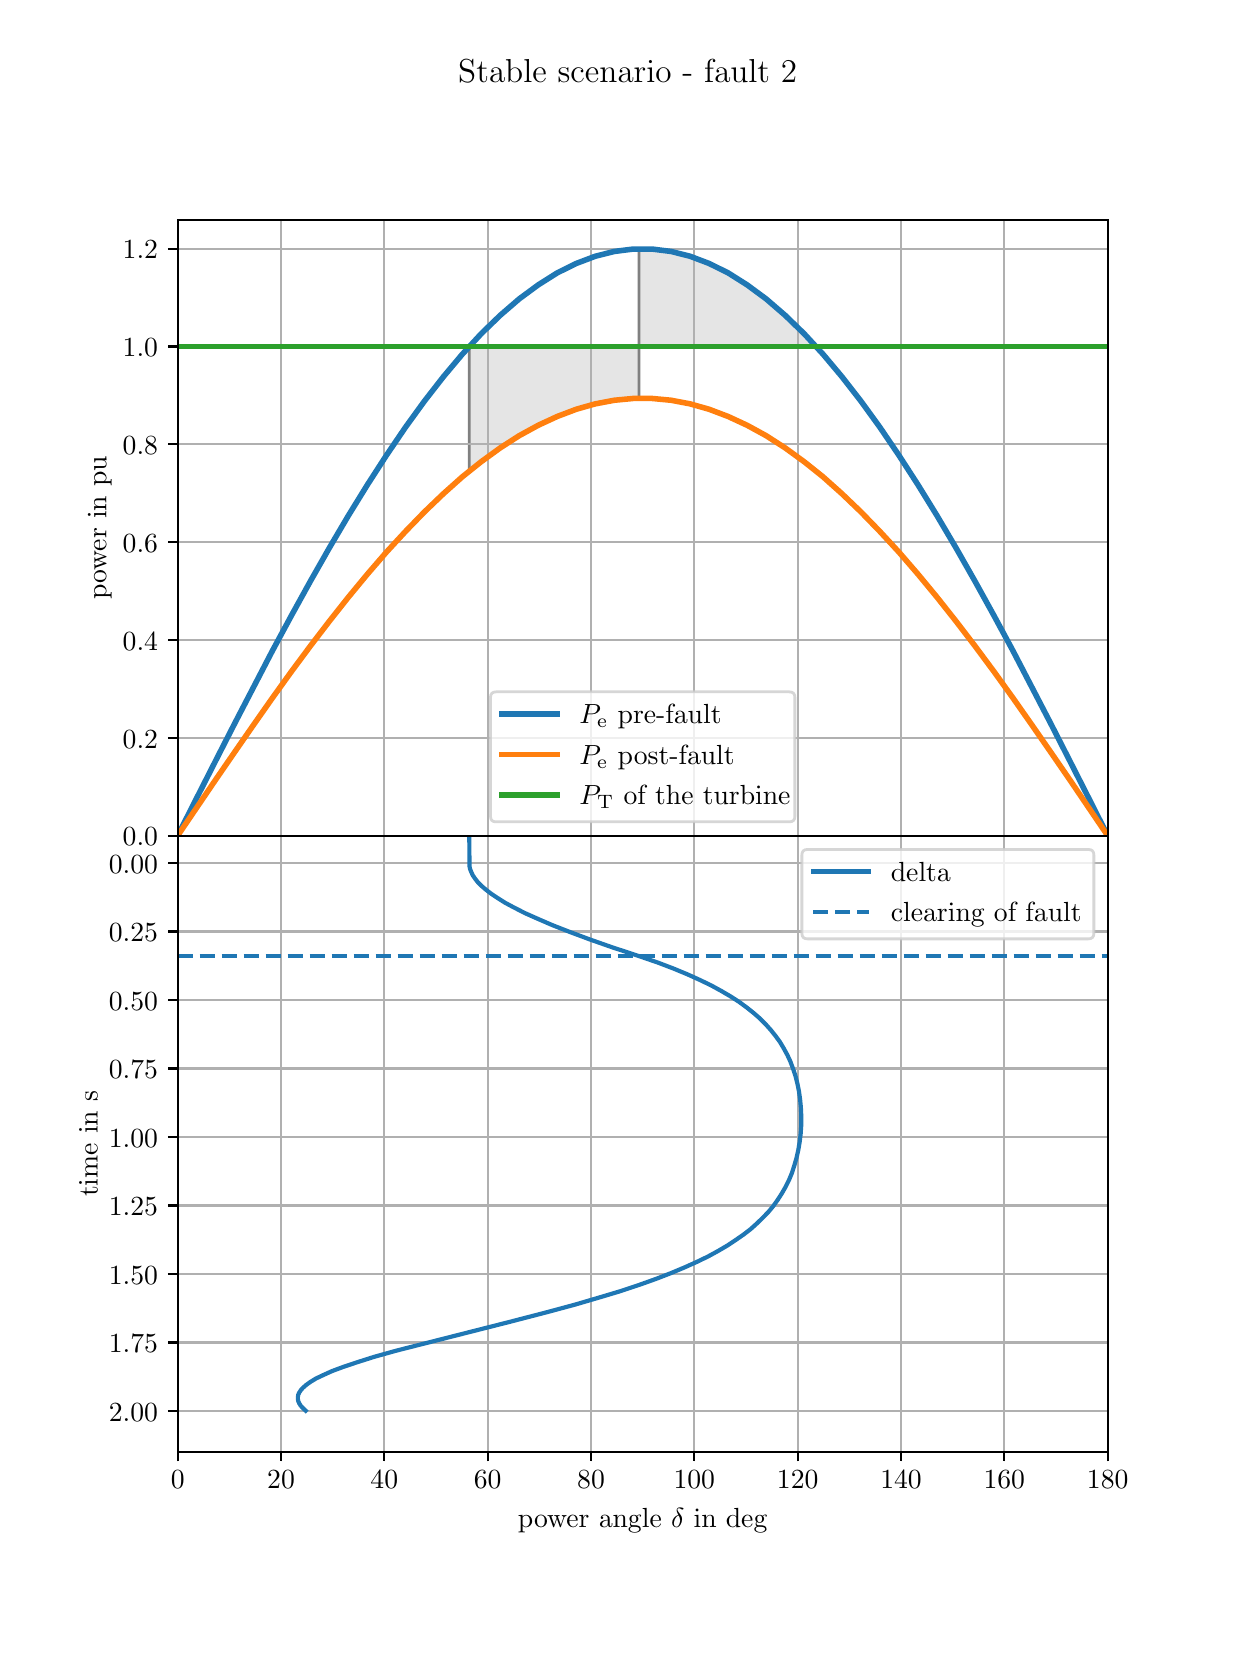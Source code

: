 \begingroup%
\makeatletter%
\begin{pgfpicture}%
\pgfpathrectangle{\pgfpointorigin}{\pgfqpoint{6.0in}{8.0in}}%
\pgfusepath{use as bounding box, clip}%
\begin{pgfscope}%
\pgfsetbuttcap%
\pgfsetmiterjoin%
\definecolor{currentfill}{rgb}{1.0,1.0,1.0}%
\pgfsetfillcolor{currentfill}%
\pgfsetlinewidth{0.0pt}%
\definecolor{currentstroke}{rgb}{1.0,1.0,1.0}%
\pgfsetstrokecolor{currentstroke}%
\pgfsetdash{}{0pt}%
\pgfpathmoveto{\pgfqpoint{0.0in}{0.0in}}%
\pgfpathlineto{\pgfqpoint{6.0in}{0.0in}}%
\pgfpathlineto{\pgfqpoint{6.0in}{8.0in}}%
\pgfpathlineto{\pgfqpoint{0.0in}{8.0in}}%
\pgfpathlineto{\pgfqpoint{0.0in}{0.0in}}%
\pgfpathclose%
\pgfusepath{fill}%
\end{pgfscope}%
\begin{pgfscope}%
\pgfsetbuttcap%
\pgfsetmiterjoin%
\definecolor{currentfill}{rgb}{1.0,1.0,1.0}%
\pgfsetfillcolor{currentfill}%
\pgfsetlinewidth{0.0pt}%
\definecolor{currentstroke}{rgb}{0.0,0.0,0.0}%
\pgfsetstrokecolor{currentstroke}%
\pgfsetstrokeopacity{0.0}%
\pgfsetdash{}{0pt}%
\pgfpathmoveto{\pgfqpoint{0.75in}{3.96in}}%
\pgfpathlineto{\pgfqpoint{5.4in}{3.96in}}%
\pgfpathlineto{\pgfqpoint{5.4in}{7.04in}}%
\pgfpathlineto{\pgfqpoint{0.75in}{7.04in}}%
\pgfpathlineto{\pgfqpoint{0.75in}{3.96in}}%
\pgfpathclose%
\pgfusepath{fill}%
\end{pgfscope}%
\begin{pgfscope}%
\pgfpathrectangle{\pgfqpoint{0.75in}{3.96in}}{\pgfqpoint{4.65in}{3.08in}}%
\pgfusepath{clip}%
\pgfsetbuttcap%
\pgfsetroundjoin%
\definecolor{currentfill}{rgb}{0.9,0.9,0.9}%
\pgfsetfillcolor{currentfill}%
\pgfsetlinewidth{1.004pt}%
\definecolor{currentstroke}{rgb}{0.5,0.5,0.5}%
\pgfsetstrokecolor{currentstroke}%
\pgfsetdash{}{0pt}%
\pgfsys@defobject{currentmarker}{\pgfqpoint{2.208in}{5.782in}}{\pgfqpoint{3.057in}{6.406in}}{%
\pgfpathmoveto{\pgfqpoint{2.208in}{6.406in}}%
\pgfpathlineto{\pgfqpoint{2.208in}{5.782in}}%
\pgfpathlineto{\pgfqpoint{2.225in}{5.796in}}%
\pgfpathlineto{\pgfqpoint{2.243in}{5.81in}}%
\pgfpathlineto{\pgfqpoint{2.26in}{5.824in}}%
\pgfpathlineto{\pgfqpoint{2.277in}{5.837in}}%
\pgfpathlineto{\pgfqpoint{2.295in}{5.85in}}%
\pgfpathlineto{\pgfqpoint{2.312in}{5.863in}}%
\pgfpathlineto{\pgfqpoint{2.329in}{5.875in}}%
\pgfpathlineto{\pgfqpoint{2.347in}{5.887in}}%
\pgfpathlineto{\pgfqpoint{2.364in}{5.899in}}%
\pgfpathlineto{\pgfqpoint{2.381in}{5.911in}}%
\pgfpathlineto{\pgfqpoint{2.399in}{5.922in}}%
\pgfpathlineto{\pgfqpoint{2.416in}{5.934in}}%
\pgfpathlineto{\pgfqpoint{2.433in}{5.944in}}%
\pgfpathlineto{\pgfqpoint{2.451in}{5.955in}}%
\pgfpathlineto{\pgfqpoint{2.468in}{5.965in}}%
\pgfpathlineto{\pgfqpoint{2.485in}{5.976in}}%
\pgfpathlineto{\pgfqpoint{2.503in}{5.985in}}%
\pgfpathlineto{\pgfqpoint{2.52in}{5.995in}}%
\pgfpathlineto{\pgfqpoint{2.537in}{6.004in}}%
\pgfpathlineto{\pgfqpoint{2.555in}{6.013in}}%
\pgfpathlineto{\pgfqpoint{2.572in}{6.022in}}%
\pgfpathlineto{\pgfqpoint{2.589in}{6.03in}}%
\pgfpathlineto{\pgfqpoint{2.607in}{6.038in}}%
\pgfpathlineto{\pgfqpoint{2.624in}{6.046in}}%
\pgfpathlineto{\pgfqpoint{2.641in}{6.054in}}%
\pgfpathlineto{\pgfqpoint{2.659in}{6.061in}}%
\pgfpathlineto{\pgfqpoint{2.676in}{6.068in}}%
\pgfpathlineto{\pgfqpoint{2.693in}{6.074in}}%
\pgfpathlineto{\pgfqpoint{2.711in}{6.081in}}%
\pgfpathlineto{\pgfqpoint{2.728in}{6.087in}}%
\pgfpathlineto{\pgfqpoint{2.745in}{6.093in}}%
\pgfpathlineto{\pgfqpoint{2.763in}{6.098in}}%
\pgfpathlineto{\pgfqpoint{2.78in}{6.103in}}%
\pgfpathlineto{\pgfqpoint{2.797in}{6.108in}}%
\pgfpathlineto{\pgfqpoint{2.815in}{6.113in}}%
\pgfpathlineto{\pgfqpoint{2.832in}{6.117in}}%
\pgfpathlineto{\pgfqpoint{2.849in}{6.121in}}%
\pgfpathlineto{\pgfqpoint{2.867in}{6.125in}}%
\pgfpathlineto{\pgfqpoint{2.884in}{6.129in}}%
\pgfpathlineto{\pgfqpoint{2.901in}{6.132in}}%
\pgfpathlineto{\pgfqpoint{2.919in}{6.135in}}%
\pgfpathlineto{\pgfqpoint{2.936in}{6.137in}}%
\pgfpathlineto{\pgfqpoint{2.953in}{6.139in}}%
\pgfpathlineto{\pgfqpoint{2.971in}{6.141in}}%
\pgfpathlineto{\pgfqpoint{2.988in}{6.143in}}%
\pgfpathlineto{\pgfqpoint{3.005in}{6.144in}}%
\pgfpathlineto{\pgfqpoint{3.023in}{6.145in}}%
\pgfpathlineto{\pgfqpoint{3.04in}{6.146in}}%
\pgfpathlineto{\pgfqpoint{3.057in}{6.147in}}%
\pgfpathlineto{\pgfqpoint{3.057in}{6.406in}}%
\pgfpathlineto{\pgfqpoint{3.057in}{6.406in}}%
\pgfpathlineto{\pgfqpoint{3.04in}{6.406in}}%
\pgfpathlineto{\pgfqpoint{3.023in}{6.406in}}%
\pgfpathlineto{\pgfqpoint{3.005in}{6.406in}}%
\pgfpathlineto{\pgfqpoint{2.988in}{6.406in}}%
\pgfpathlineto{\pgfqpoint{2.971in}{6.406in}}%
\pgfpathlineto{\pgfqpoint{2.953in}{6.406in}}%
\pgfpathlineto{\pgfqpoint{2.936in}{6.406in}}%
\pgfpathlineto{\pgfqpoint{2.919in}{6.406in}}%
\pgfpathlineto{\pgfqpoint{2.901in}{6.406in}}%
\pgfpathlineto{\pgfqpoint{2.884in}{6.406in}}%
\pgfpathlineto{\pgfqpoint{2.867in}{6.406in}}%
\pgfpathlineto{\pgfqpoint{2.849in}{6.406in}}%
\pgfpathlineto{\pgfqpoint{2.832in}{6.406in}}%
\pgfpathlineto{\pgfqpoint{2.815in}{6.406in}}%
\pgfpathlineto{\pgfqpoint{2.797in}{6.406in}}%
\pgfpathlineto{\pgfqpoint{2.78in}{6.406in}}%
\pgfpathlineto{\pgfqpoint{2.763in}{6.406in}}%
\pgfpathlineto{\pgfqpoint{2.745in}{6.406in}}%
\pgfpathlineto{\pgfqpoint{2.728in}{6.406in}}%
\pgfpathlineto{\pgfqpoint{2.711in}{6.406in}}%
\pgfpathlineto{\pgfqpoint{2.693in}{6.406in}}%
\pgfpathlineto{\pgfqpoint{2.676in}{6.406in}}%
\pgfpathlineto{\pgfqpoint{2.659in}{6.406in}}%
\pgfpathlineto{\pgfqpoint{2.641in}{6.406in}}%
\pgfpathlineto{\pgfqpoint{2.624in}{6.406in}}%
\pgfpathlineto{\pgfqpoint{2.607in}{6.406in}}%
\pgfpathlineto{\pgfqpoint{2.589in}{6.406in}}%
\pgfpathlineto{\pgfqpoint{2.572in}{6.406in}}%
\pgfpathlineto{\pgfqpoint{2.555in}{6.406in}}%
\pgfpathlineto{\pgfqpoint{2.537in}{6.406in}}%
\pgfpathlineto{\pgfqpoint{2.52in}{6.406in}}%
\pgfpathlineto{\pgfqpoint{2.503in}{6.406in}}%
\pgfpathlineto{\pgfqpoint{2.485in}{6.406in}}%
\pgfpathlineto{\pgfqpoint{2.468in}{6.406in}}%
\pgfpathlineto{\pgfqpoint{2.451in}{6.406in}}%
\pgfpathlineto{\pgfqpoint{2.433in}{6.406in}}%
\pgfpathlineto{\pgfqpoint{2.416in}{6.406in}}%
\pgfpathlineto{\pgfqpoint{2.399in}{6.406in}}%
\pgfpathlineto{\pgfqpoint{2.381in}{6.406in}}%
\pgfpathlineto{\pgfqpoint{2.364in}{6.406in}}%
\pgfpathlineto{\pgfqpoint{2.347in}{6.406in}}%
\pgfpathlineto{\pgfqpoint{2.329in}{6.406in}}%
\pgfpathlineto{\pgfqpoint{2.312in}{6.406in}}%
\pgfpathlineto{\pgfqpoint{2.295in}{6.406in}}%
\pgfpathlineto{\pgfqpoint{2.277in}{6.406in}}%
\pgfpathlineto{\pgfqpoint{2.26in}{6.406in}}%
\pgfpathlineto{\pgfqpoint{2.243in}{6.406in}}%
\pgfpathlineto{\pgfqpoint{2.225in}{6.406in}}%
\pgfpathlineto{\pgfqpoint{2.208in}{6.406in}}%
\pgfpathlineto{\pgfqpoint{2.208in}{6.406in}}%
\pgfpathclose%
\pgfusepath{stroke,fill}%
}%
\begin{pgfscope}%
\pgfsys@transformshift{0.0in}{0.0in}%
\pgfsys@useobject{currentmarker}{}%
\end{pgfscope}%
\end{pgfscope}%
\begin{pgfscope}%
\pgfpathrectangle{\pgfqpoint{0.75in}{3.96in}}{\pgfqpoint{4.65in}{3.08in}}%
\pgfusepath{clip}%
\pgfsetbuttcap%
\pgfsetroundjoin%
\definecolor{currentfill}{rgb}{0.9,0.9,0.9}%
\pgfsetfillcolor{currentfill}%
\pgfsetlinewidth{1.004pt}%
\definecolor{currentstroke}{rgb}{0.5,0.5,0.5}%
\pgfsetstrokecolor{currentstroke}%
\pgfsetdash{}{0pt}%
\pgfsys@defobject{currentmarker}{\pgfqpoint{3.057in}{6.406in}}{\pgfqpoint{3.942in}{6.895in}}{%
\pgfpathmoveto{\pgfqpoint{3.057in}{6.406in}}%
\pgfpathlineto{\pgfqpoint{3.057in}{6.895in}}%
\pgfpathlineto{\pgfqpoint{3.075in}{6.895in}}%
\pgfpathlineto{\pgfqpoint{3.093in}{6.895in}}%
\pgfpathlineto{\pgfqpoint{3.111in}{6.894in}}%
\pgfpathlineto{\pgfqpoint{3.13in}{6.893in}}%
\pgfpathlineto{\pgfqpoint{3.148in}{6.891in}}%
\pgfpathlineto{\pgfqpoint{3.166in}{6.889in}}%
\pgfpathlineto{\pgfqpoint{3.184in}{6.887in}}%
\pgfpathlineto{\pgfqpoint{3.202in}{6.884in}}%
\pgfpathlineto{\pgfqpoint{3.22in}{6.881in}}%
\pgfpathlineto{\pgfqpoint{3.238in}{6.877in}}%
\pgfpathlineto{\pgfqpoint{3.256in}{6.873in}}%
\pgfpathlineto{\pgfqpoint{3.274in}{6.868in}}%
\pgfpathlineto{\pgfqpoint{3.292in}{6.863in}}%
\pgfpathlineto{\pgfqpoint{3.31in}{6.858in}}%
\pgfpathlineto{\pgfqpoint{3.328in}{6.852in}}%
\pgfpathlineto{\pgfqpoint{3.346in}{6.846in}}%
\pgfpathlineto{\pgfqpoint{3.364in}{6.839in}}%
\pgfpathlineto{\pgfqpoint{3.382in}{6.832in}}%
\pgfpathlineto{\pgfqpoint{3.4in}{6.824in}}%
\pgfpathlineto{\pgfqpoint{3.418in}{6.816in}}%
\pgfpathlineto{\pgfqpoint{3.436in}{6.808in}}%
\pgfpathlineto{\pgfqpoint{3.454in}{6.799in}}%
\pgfpathlineto{\pgfqpoint{3.473in}{6.79in}}%
\pgfpathlineto{\pgfqpoint{3.491in}{6.78in}}%
\pgfpathlineto{\pgfqpoint{3.509in}{6.77in}}%
\pgfpathlineto{\pgfqpoint{3.527in}{6.759in}}%
\pgfpathlineto{\pgfqpoint{3.545in}{6.748in}}%
\pgfpathlineto{\pgfqpoint{3.563in}{6.737in}}%
\pgfpathlineto{\pgfqpoint{3.581in}{6.725in}}%
\pgfpathlineto{\pgfqpoint{3.599in}{6.713in}}%
\pgfpathlineto{\pgfqpoint{3.617in}{6.7in}}%
\pgfpathlineto{\pgfqpoint{3.635in}{6.687in}}%
\pgfpathlineto{\pgfqpoint{3.653in}{6.674in}}%
\pgfpathlineto{\pgfqpoint{3.671in}{6.66in}}%
\pgfpathlineto{\pgfqpoint{3.689in}{6.646in}}%
\pgfpathlineto{\pgfqpoint{3.707in}{6.631in}}%
\pgfpathlineto{\pgfqpoint{3.725in}{6.616in}}%
\pgfpathlineto{\pgfqpoint{3.743in}{6.601in}}%
\pgfpathlineto{\pgfqpoint{3.761in}{6.585in}}%
\pgfpathlineto{\pgfqpoint{3.779in}{6.569in}}%
\pgfpathlineto{\pgfqpoint{3.798in}{6.552in}}%
\pgfpathlineto{\pgfqpoint{3.816in}{6.535in}}%
\pgfpathlineto{\pgfqpoint{3.834in}{6.518in}}%
\pgfpathlineto{\pgfqpoint{3.852in}{6.5in}}%
\pgfpathlineto{\pgfqpoint{3.87in}{6.482in}}%
\pgfpathlineto{\pgfqpoint{3.888in}{6.463in}}%
\pgfpathlineto{\pgfqpoint{3.906in}{6.444in}}%
\pgfpathlineto{\pgfqpoint{3.924in}{6.425in}}%
\pgfpathlineto{\pgfqpoint{3.942in}{6.406in}}%
\pgfpathlineto{\pgfqpoint{3.942in}{6.406in}}%
\pgfpathlineto{\pgfqpoint{3.942in}{6.406in}}%
\pgfpathlineto{\pgfqpoint{3.924in}{6.406in}}%
\pgfpathlineto{\pgfqpoint{3.906in}{6.406in}}%
\pgfpathlineto{\pgfqpoint{3.888in}{6.406in}}%
\pgfpathlineto{\pgfqpoint{3.87in}{6.406in}}%
\pgfpathlineto{\pgfqpoint{3.852in}{6.406in}}%
\pgfpathlineto{\pgfqpoint{3.834in}{6.406in}}%
\pgfpathlineto{\pgfqpoint{3.816in}{6.406in}}%
\pgfpathlineto{\pgfqpoint{3.798in}{6.406in}}%
\pgfpathlineto{\pgfqpoint{3.779in}{6.406in}}%
\pgfpathlineto{\pgfqpoint{3.761in}{6.406in}}%
\pgfpathlineto{\pgfqpoint{3.743in}{6.406in}}%
\pgfpathlineto{\pgfqpoint{3.725in}{6.406in}}%
\pgfpathlineto{\pgfqpoint{3.707in}{6.406in}}%
\pgfpathlineto{\pgfqpoint{3.689in}{6.406in}}%
\pgfpathlineto{\pgfqpoint{3.671in}{6.406in}}%
\pgfpathlineto{\pgfqpoint{3.653in}{6.406in}}%
\pgfpathlineto{\pgfqpoint{3.635in}{6.406in}}%
\pgfpathlineto{\pgfqpoint{3.617in}{6.406in}}%
\pgfpathlineto{\pgfqpoint{3.599in}{6.406in}}%
\pgfpathlineto{\pgfqpoint{3.581in}{6.406in}}%
\pgfpathlineto{\pgfqpoint{3.563in}{6.406in}}%
\pgfpathlineto{\pgfqpoint{3.545in}{6.406in}}%
\pgfpathlineto{\pgfqpoint{3.527in}{6.406in}}%
\pgfpathlineto{\pgfqpoint{3.509in}{6.406in}}%
\pgfpathlineto{\pgfqpoint{3.491in}{6.406in}}%
\pgfpathlineto{\pgfqpoint{3.473in}{6.406in}}%
\pgfpathlineto{\pgfqpoint{3.454in}{6.406in}}%
\pgfpathlineto{\pgfqpoint{3.436in}{6.406in}}%
\pgfpathlineto{\pgfqpoint{3.418in}{6.406in}}%
\pgfpathlineto{\pgfqpoint{3.4in}{6.406in}}%
\pgfpathlineto{\pgfqpoint{3.382in}{6.406in}}%
\pgfpathlineto{\pgfqpoint{3.364in}{6.406in}}%
\pgfpathlineto{\pgfqpoint{3.346in}{6.406in}}%
\pgfpathlineto{\pgfqpoint{3.328in}{6.406in}}%
\pgfpathlineto{\pgfqpoint{3.31in}{6.406in}}%
\pgfpathlineto{\pgfqpoint{3.292in}{6.406in}}%
\pgfpathlineto{\pgfqpoint{3.274in}{6.406in}}%
\pgfpathlineto{\pgfqpoint{3.256in}{6.406in}}%
\pgfpathlineto{\pgfqpoint{3.238in}{6.406in}}%
\pgfpathlineto{\pgfqpoint{3.22in}{6.406in}}%
\pgfpathlineto{\pgfqpoint{3.202in}{6.406in}}%
\pgfpathlineto{\pgfqpoint{3.184in}{6.406in}}%
\pgfpathlineto{\pgfqpoint{3.166in}{6.406in}}%
\pgfpathlineto{\pgfqpoint{3.148in}{6.406in}}%
\pgfpathlineto{\pgfqpoint{3.13in}{6.406in}}%
\pgfpathlineto{\pgfqpoint{3.111in}{6.406in}}%
\pgfpathlineto{\pgfqpoint{3.093in}{6.406in}}%
\pgfpathlineto{\pgfqpoint{3.075in}{6.406in}}%
\pgfpathlineto{\pgfqpoint{3.057in}{6.406in}}%
\pgfpathlineto{\pgfqpoint{3.057in}{6.406in}}%
\pgfpathclose%
\pgfusepath{stroke,fill}%
}%
\begin{pgfscope}%
\pgfsys@transformshift{0.0in}{0.0in}%
\pgfsys@useobject{currentmarker}{}%
\end{pgfscope}%
\end{pgfscope}%
\begin{pgfscope}%
\pgfpathrectangle{\pgfqpoint{0.75in}{3.96in}}{\pgfqpoint{4.65in}{3.08in}}%
\pgfusepath{clip}%
\pgfsetrectcap%
\pgfsetroundjoin%
\pgfsetlinewidth{0.803pt}%
\definecolor{currentstroke}{rgb}{0.69,0.69,0.69}%
\pgfsetstrokecolor{currentstroke}%
\pgfsetdash{}{0pt}%
\pgfpathmoveto{\pgfqpoint{0.75in}{3.96in}}%
\pgfpathlineto{\pgfqpoint{0.75in}{7.04in}}%
\pgfusepath{stroke}%
\end{pgfscope}%
\begin{pgfscope}%
\pgfsetbuttcap%
\pgfsetroundjoin%
\definecolor{currentfill}{rgb}{0.0,0.0,0.0}%
\pgfsetfillcolor{currentfill}%
\pgfsetlinewidth{0.803pt}%
\definecolor{currentstroke}{rgb}{0.0,0.0,0.0}%
\pgfsetstrokecolor{currentstroke}%
\pgfsetdash{}{0pt}%
\pgfsys@defobject{currentmarker}{\pgfqpoint{0.0in}{-0.049in}}{\pgfqpoint{0.0in}{0.0in}}{%
\pgfpathmoveto{\pgfqpoint{0.0in}{0.0in}}%
\pgfpathlineto{\pgfqpoint{0.0in}{-0.049in}}%
\pgfusepath{stroke,fill}%
}%
\begin{pgfscope}%
\pgfsys@transformshift{0.75in}{3.96in}%
\pgfsys@useobject{currentmarker}{}%
\end{pgfscope}%
\end{pgfscope}%
\begin{pgfscope}%
\pgfpathrectangle{\pgfqpoint{0.75in}{3.96in}}{\pgfqpoint{4.65in}{3.08in}}%
\pgfusepath{clip}%
\pgfsetrectcap%
\pgfsetroundjoin%
\pgfsetlinewidth{0.803pt}%
\definecolor{currentstroke}{rgb}{0.69,0.69,0.69}%
\pgfsetstrokecolor{currentstroke}%
\pgfsetdash{}{0pt}%
\pgfpathmoveto{\pgfqpoint{1.267in}{3.96in}}%
\pgfpathlineto{\pgfqpoint{1.267in}{7.04in}}%
\pgfusepath{stroke}%
\end{pgfscope}%
\begin{pgfscope}%
\pgfsetbuttcap%
\pgfsetroundjoin%
\definecolor{currentfill}{rgb}{0.0,0.0,0.0}%
\pgfsetfillcolor{currentfill}%
\pgfsetlinewidth{0.803pt}%
\definecolor{currentstroke}{rgb}{0.0,0.0,0.0}%
\pgfsetstrokecolor{currentstroke}%
\pgfsetdash{}{0pt}%
\pgfsys@defobject{currentmarker}{\pgfqpoint{0.0in}{-0.049in}}{\pgfqpoint{0.0in}{0.0in}}{%
\pgfpathmoveto{\pgfqpoint{0.0in}{0.0in}}%
\pgfpathlineto{\pgfqpoint{0.0in}{-0.049in}}%
\pgfusepath{stroke,fill}%
}%
\begin{pgfscope}%
\pgfsys@transformshift{1.267in}{3.96in}%
\pgfsys@useobject{currentmarker}{}%
\end{pgfscope}%
\end{pgfscope}%
\begin{pgfscope}%
\pgfpathrectangle{\pgfqpoint{0.75in}{3.96in}}{\pgfqpoint{4.65in}{3.08in}}%
\pgfusepath{clip}%
\pgfsetrectcap%
\pgfsetroundjoin%
\pgfsetlinewidth{0.803pt}%
\definecolor{currentstroke}{rgb}{0.69,0.69,0.69}%
\pgfsetstrokecolor{currentstroke}%
\pgfsetdash{}{0pt}%
\pgfpathmoveto{\pgfqpoint{1.783in}{3.96in}}%
\pgfpathlineto{\pgfqpoint{1.783in}{7.04in}}%
\pgfusepath{stroke}%
\end{pgfscope}%
\begin{pgfscope}%
\pgfsetbuttcap%
\pgfsetroundjoin%
\definecolor{currentfill}{rgb}{0.0,0.0,0.0}%
\pgfsetfillcolor{currentfill}%
\pgfsetlinewidth{0.803pt}%
\definecolor{currentstroke}{rgb}{0.0,0.0,0.0}%
\pgfsetstrokecolor{currentstroke}%
\pgfsetdash{}{0pt}%
\pgfsys@defobject{currentmarker}{\pgfqpoint{0.0in}{-0.049in}}{\pgfqpoint{0.0in}{0.0in}}{%
\pgfpathmoveto{\pgfqpoint{0.0in}{0.0in}}%
\pgfpathlineto{\pgfqpoint{0.0in}{-0.049in}}%
\pgfusepath{stroke,fill}%
}%
\begin{pgfscope}%
\pgfsys@transformshift{1.783in}{3.96in}%
\pgfsys@useobject{currentmarker}{}%
\end{pgfscope}%
\end{pgfscope}%
\begin{pgfscope}%
\pgfpathrectangle{\pgfqpoint{0.75in}{3.96in}}{\pgfqpoint{4.65in}{3.08in}}%
\pgfusepath{clip}%
\pgfsetrectcap%
\pgfsetroundjoin%
\pgfsetlinewidth{0.803pt}%
\definecolor{currentstroke}{rgb}{0.69,0.69,0.69}%
\pgfsetstrokecolor{currentstroke}%
\pgfsetdash{}{0pt}%
\pgfpathmoveto{\pgfqpoint{2.3in}{3.96in}}%
\pgfpathlineto{\pgfqpoint{2.3in}{7.04in}}%
\pgfusepath{stroke}%
\end{pgfscope}%
\begin{pgfscope}%
\pgfsetbuttcap%
\pgfsetroundjoin%
\definecolor{currentfill}{rgb}{0.0,0.0,0.0}%
\pgfsetfillcolor{currentfill}%
\pgfsetlinewidth{0.803pt}%
\definecolor{currentstroke}{rgb}{0.0,0.0,0.0}%
\pgfsetstrokecolor{currentstroke}%
\pgfsetdash{}{0pt}%
\pgfsys@defobject{currentmarker}{\pgfqpoint{0.0in}{-0.049in}}{\pgfqpoint{0.0in}{0.0in}}{%
\pgfpathmoveto{\pgfqpoint{0.0in}{0.0in}}%
\pgfpathlineto{\pgfqpoint{0.0in}{-0.049in}}%
\pgfusepath{stroke,fill}%
}%
\begin{pgfscope}%
\pgfsys@transformshift{2.3in}{3.96in}%
\pgfsys@useobject{currentmarker}{}%
\end{pgfscope}%
\end{pgfscope}%
\begin{pgfscope}%
\pgfpathrectangle{\pgfqpoint{0.75in}{3.96in}}{\pgfqpoint{4.65in}{3.08in}}%
\pgfusepath{clip}%
\pgfsetrectcap%
\pgfsetroundjoin%
\pgfsetlinewidth{0.803pt}%
\definecolor{currentstroke}{rgb}{0.69,0.69,0.69}%
\pgfsetstrokecolor{currentstroke}%
\pgfsetdash{}{0pt}%
\pgfpathmoveto{\pgfqpoint{2.817in}{3.96in}}%
\pgfpathlineto{\pgfqpoint{2.817in}{7.04in}}%
\pgfusepath{stroke}%
\end{pgfscope}%
\begin{pgfscope}%
\pgfsetbuttcap%
\pgfsetroundjoin%
\definecolor{currentfill}{rgb}{0.0,0.0,0.0}%
\pgfsetfillcolor{currentfill}%
\pgfsetlinewidth{0.803pt}%
\definecolor{currentstroke}{rgb}{0.0,0.0,0.0}%
\pgfsetstrokecolor{currentstroke}%
\pgfsetdash{}{0pt}%
\pgfsys@defobject{currentmarker}{\pgfqpoint{0.0in}{-0.049in}}{\pgfqpoint{0.0in}{0.0in}}{%
\pgfpathmoveto{\pgfqpoint{0.0in}{0.0in}}%
\pgfpathlineto{\pgfqpoint{0.0in}{-0.049in}}%
\pgfusepath{stroke,fill}%
}%
\begin{pgfscope}%
\pgfsys@transformshift{2.817in}{3.96in}%
\pgfsys@useobject{currentmarker}{}%
\end{pgfscope}%
\end{pgfscope}%
\begin{pgfscope}%
\pgfpathrectangle{\pgfqpoint{0.75in}{3.96in}}{\pgfqpoint{4.65in}{3.08in}}%
\pgfusepath{clip}%
\pgfsetrectcap%
\pgfsetroundjoin%
\pgfsetlinewidth{0.803pt}%
\definecolor{currentstroke}{rgb}{0.69,0.69,0.69}%
\pgfsetstrokecolor{currentstroke}%
\pgfsetdash{}{0pt}%
\pgfpathmoveto{\pgfqpoint{3.333in}{3.96in}}%
\pgfpathlineto{\pgfqpoint{3.333in}{7.04in}}%
\pgfusepath{stroke}%
\end{pgfscope}%
\begin{pgfscope}%
\pgfsetbuttcap%
\pgfsetroundjoin%
\definecolor{currentfill}{rgb}{0.0,0.0,0.0}%
\pgfsetfillcolor{currentfill}%
\pgfsetlinewidth{0.803pt}%
\definecolor{currentstroke}{rgb}{0.0,0.0,0.0}%
\pgfsetstrokecolor{currentstroke}%
\pgfsetdash{}{0pt}%
\pgfsys@defobject{currentmarker}{\pgfqpoint{0.0in}{-0.049in}}{\pgfqpoint{0.0in}{0.0in}}{%
\pgfpathmoveto{\pgfqpoint{0.0in}{0.0in}}%
\pgfpathlineto{\pgfqpoint{0.0in}{-0.049in}}%
\pgfusepath{stroke,fill}%
}%
\begin{pgfscope}%
\pgfsys@transformshift{3.333in}{3.96in}%
\pgfsys@useobject{currentmarker}{}%
\end{pgfscope}%
\end{pgfscope}%
\begin{pgfscope}%
\pgfpathrectangle{\pgfqpoint{0.75in}{3.96in}}{\pgfqpoint{4.65in}{3.08in}}%
\pgfusepath{clip}%
\pgfsetrectcap%
\pgfsetroundjoin%
\pgfsetlinewidth{0.803pt}%
\definecolor{currentstroke}{rgb}{0.69,0.69,0.69}%
\pgfsetstrokecolor{currentstroke}%
\pgfsetdash{}{0pt}%
\pgfpathmoveto{\pgfqpoint{3.85in}{3.96in}}%
\pgfpathlineto{\pgfqpoint{3.85in}{7.04in}}%
\pgfusepath{stroke}%
\end{pgfscope}%
\begin{pgfscope}%
\pgfsetbuttcap%
\pgfsetroundjoin%
\definecolor{currentfill}{rgb}{0.0,0.0,0.0}%
\pgfsetfillcolor{currentfill}%
\pgfsetlinewidth{0.803pt}%
\definecolor{currentstroke}{rgb}{0.0,0.0,0.0}%
\pgfsetstrokecolor{currentstroke}%
\pgfsetdash{}{0pt}%
\pgfsys@defobject{currentmarker}{\pgfqpoint{0.0in}{-0.049in}}{\pgfqpoint{0.0in}{0.0in}}{%
\pgfpathmoveto{\pgfqpoint{0.0in}{0.0in}}%
\pgfpathlineto{\pgfqpoint{0.0in}{-0.049in}}%
\pgfusepath{stroke,fill}%
}%
\begin{pgfscope}%
\pgfsys@transformshift{3.85in}{3.96in}%
\pgfsys@useobject{currentmarker}{}%
\end{pgfscope}%
\end{pgfscope}%
\begin{pgfscope}%
\pgfpathrectangle{\pgfqpoint{0.75in}{3.96in}}{\pgfqpoint{4.65in}{3.08in}}%
\pgfusepath{clip}%
\pgfsetrectcap%
\pgfsetroundjoin%
\pgfsetlinewidth{0.803pt}%
\definecolor{currentstroke}{rgb}{0.69,0.69,0.69}%
\pgfsetstrokecolor{currentstroke}%
\pgfsetdash{}{0pt}%
\pgfpathmoveto{\pgfqpoint{4.367in}{3.96in}}%
\pgfpathlineto{\pgfqpoint{4.367in}{7.04in}}%
\pgfusepath{stroke}%
\end{pgfscope}%
\begin{pgfscope}%
\pgfsetbuttcap%
\pgfsetroundjoin%
\definecolor{currentfill}{rgb}{0.0,0.0,0.0}%
\pgfsetfillcolor{currentfill}%
\pgfsetlinewidth{0.803pt}%
\definecolor{currentstroke}{rgb}{0.0,0.0,0.0}%
\pgfsetstrokecolor{currentstroke}%
\pgfsetdash{}{0pt}%
\pgfsys@defobject{currentmarker}{\pgfqpoint{0.0in}{-0.049in}}{\pgfqpoint{0.0in}{0.0in}}{%
\pgfpathmoveto{\pgfqpoint{0.0in}{0.0in}}%
\pgfpathlineto{\pgfqpoint{0.0in}{-0.049in}}%
\pgfusepath{stroke,fill}%
}%
\begin{pgfscope}%
\pgfsys@transformshift{4.367in}{3.96in}%
\pgfsys@useobject{currentmarker}{}%
\end{pgfscope}%
\end{pgfscope}%
\begin{pgfscope}%
\pgfpathrectangle{\pgfqpoint{0.75in}{3.96in}}{\pgfqpoint{4.65in}{3.08in}}%
\pgfusepath{clip}%
\pgfsetrectcap%
\pgfsetroundjoin%
\pgfsetlinewidth{0.803pt}%
\definecolor{currentstroke}{rgb}{0.69,0.69,0.69}%
\pgfsetstrokecolor{currentstroke}%
\pgfsetdash{}{0pt}%
\pgfpathmoveto{\pgfqpoint{4.883in}{3.96in}}%
\pgfpathlineto{\pgfqpoint{4.883in}{7.04in}}%
\pgfusepath{stroke}%
\end{pgfscope}%
\begin{pgfscope}%
\pgfsetbuttcap%
\pgfsetroundjoin%
\definecolor{currentfill}{rgb}{0.0,0.0,0.0}%
\pgfsetfillcolor{currentfill}%
\pgfsetlinewidth{0.803pt}%
\definecolor{currentstroke}{rgb}{0.0,0.0,0.0}%
\pgfsetstrokecolor{currentstroke}%
\pgfsetdash{}{0pt}%
\pgfsys@defobject{currentmarker}{\pgfqpoint{0.0in}{-0.049in}}{\pgfqpoint{0.0in}{0.0in}}{%
\pgfpathmoveto{\pgfqpoint{0.0in}{0.0in}}%
\pgfpathlineto{\pgfqpoint{0.0in}{-0.049in}}%
\pgfusepath{stroke,fill}%
}%
\begin{pgfscope}%
\pgfsys@transformshift{4.883in}{3.96in}%
\pgfsys@useobject{currentmarker}{}%
\end{pgfscope}%
\end{pgfscope}%
\begin{pgfscope}%
\pgfpathrectangle{\pgfqpoint{0.75in}{3.96in}}{\pgfqpoint{4.65in}{3.08in}}%
\pgfusepath{clip}%
\pgfsetrectcap%
\pgfsetroundjoin%
\pgfsetlinewidth{0.803pt}%
\definecolor{currentstroke}{rgb}{0.69,0.69,0.69}%
\pgfsetstrokecolor{currentstroke}%
\pgfsetdash{}{0pt}%
\pgfpathmoveto{\pgfqpoint{5.4in}{3.96in}}%
\pgfpathlineto{\pgfqpoint{5.4in}{7.04in}}%
\pgfusepath{stroke}%
\end{pgfscope}%
\begin{pgfscope}%
\pgfsetbuttcap%
\pgfsetroundjoin%
\definecolor{currentfill}{rgb}{0.0,0.0,0.0}%
\pgfsetfillcolor{currentfill}%
\pgfsetlinewidth{0.803pt}%
\definecolor{currentstroke}{rgb}{0.0,0.0,0.0}%
\pgfsetstrokecolor{currentstroke}%
\pgfsetdash{}{0pt}%
\pgfsys@defobject{currentmarker}{\pgfqpoint{0.0in}{-0.049in}}{\pgfqpoint{0.0in}{0.0in}}{%
\pgfpathmoveto{\pgfqpoint{0.0in}{0.0in}}%
\pgfpathlineto{\pgfqpoint{0.0in}{-0.049in}}%
\pgfusepath{stroke,fill}%
}%
\begin{pgfscope}%
\pgfsys@transformshift{5.4in}{3.96in}%
\pgfsys@useobject{currentmarker}{}%
\end{pgfscope}%
\end{pgfscope}%
\begin{pgfscope}%
\pgfpathrectangle{\pgfqpoint{0.75in}{3.96in}}{\pgfqpoint{4.65in}{3.08in}}%
\pgfusepath{clip}%
\pgfsetrectcap%
\pgfsetroundjoin%
\pgfsetlinewidth{0.803pt}%
\definecolor{currentstroke}{rgb}{0.69,0.69,0.69}%
\pgfsetstrokecolor{currentstroke}%
\pgfsetdash{}{0pt}%
\pgfpathmoveto{\pgfqpoint{0.75in}{3.96in}}%
\pgfpathlineto{\pgfqpoint{5.4in}{3.96in}}%
\pgfusepath{stroke}%
\end{pgfscope}%
\begin{pgfscope}%
\pgfsetbuttcap%
\pgfsetroundjoin%
\definecolor{currentfill}{rgb}{0.0,0.0,0.0}%
\pgfsetfillcolor{currentfill}%
\pgfsetlinewidth{0.803pt}%
\definecolor{currentstroke}{rgb}{0.0,0.0,0.0}%
\pgfsetstrokecolor{currentstroke}%
\pgfsetdash{}{0pt}%
\pgfsys@defobject{currentmarker}{\pgfqpoint{-0.049in}{0.0in}}{\pgfqpoint{-0.0in}{0.0in}}{%
\pgfpathmoveto{\pgfqpoint{-0.0in}{0.0in}}%
\pgfpathlineto{\pgfqpoint{-0.049in}{0.0in}}%
\pgfusepath{stroke,fill}%
}%
\begin{pgfscope}%
\pgfsys@transformshift{0.75in}{3.96in}%
\pgfsys@useobject{currentmarker}{}%
\end{pgfscope}%
\end{pgfscope}%
\begin{pgfscope}%
\definecolor{textcolor}{rgb}{0.0,0.0,0.0}%
\pgfsetstrokecolor{textcolor}%
\pgfsetfillcolor{textcolor}%
\pgftext[x=0.475in, y=3.909in, left, base]{\color{textcolor}\rmfamily\fontsize{10.0}{12.0}\selectfont \(\displaystyle {0.0}\)}%
\end{pgfscope}%
\begin{pgfscope}%
\pgfpathrectangle{\pgfqpoint{0.75in}{3.96in}}{\pgfqpoint{4.65in}{3.08in}}%
\pgfusepath{clip}%
\pgfsetrectcap%
\pgfsetroundjoin%
\pgfsetlinewidth{0.803pt}%
\definecolor{currentstroke}{rgb}{0.69,0.69,0.69}%
\pgfsetstrokecolor{currentstroke}%
\pgfsetdash{}{0pt}%
\pgfpathmoveto{\pgfqpoint{0.75in}{4.449in}}%
\pgfpathlineto{\pgfqpoint{5.4in}{4.449in}}%
\pgfusepath{stroke}%
\end{pgfscope}%
\begin{pgfscope}%
\pgfsetbuttcap%
\pgfsetroundjoin%
\definecolor{currentfill}{rgb}{0.0,0.0,0.0}%
\pgfsetfillcolor{currentfill}%
\pgfsetlinewidth{0.803pt}%
\definecolor{currentstroke}{rgb}{0.0,0.0,0.0}%
\pgfsetstrokecolor{currentstroke}%
\pgfsetdash{}{0pt}%
\pgfsys@defobject{currentmarker}{\pgfqpoint{-0.049in}{0.0in}}{\pgfqpoint{-0.0in}{0.0in}}{%
\pgfpathmoveto{\pgfqpoint{-0.0in}{0.0in}}%
\pgfpathlineto{\pgfqpoint{-0.049in}{0.0in}}%
\pgfusepath{stroke,fill}%
}%
\begin{pgfscope}%
\pgfsys@transformshift{0.75in}{4.449in}%
\pgfsys@useobject{currentmarker}{}%
\end{pgfscope}%
\end{pgfscope}%
\begin{pgfscope}%
\definecolor{textcolor}{rgb}{0.0,0.0,0.0}%
\pgfsetstrokecolor{textcolor}%
\pgfsetfillcolor{textcolor}%
\pgftext[x=0.475in, y=4.398in, left, base]{\color{textcolor}\rmfamily\fontsize{10.0}{12.0}\selectfont \(\displaystyle {0.2}\)}%
\end{pgfscope}%
\begin{pgfscope}%
\pgfpathrectangle{\pgfqpoint{0.75in}{3.96in}}{\pgfqpoint{4.65in}{3.08in}}%
\pgfusepath{clip}%
\pgfsetrectcap%
\pgfsetroundjoin%
\pgfsetlinewidth{0.803pt}%
\definecolor{currentstroke}{rgb}{0.69,0.69,0.69}%
\pgfsetstrokecolor{currentstroke}%
\pgfsetdash{}{0pt}%
\pgfpathmoveto{\pgfqpoint{0.75in}{4.938in}}%
\pgfpathlineto{\pgfqpoint{5.4in}{4.938in}}%
\pgfusepath{stroke}%
\end{pgfscope}%
\begin{pgfscope}%
\pgfsetbuttcap%
\pgfsetroundjoin%
\definecolor{currentfill}{rgb}{0.0,0.0,0.0}%
\pgfsetfillcolor{currentfill}%
\pgfsetlinewidth{0.803pt}%
\definecolor{currentstroke}{rgb}{0.0,0.0,0.0}%
\pgfsetstrokecolor{currentstroke}%
\pgfsetdash{}{0pt}%
\pgfsys@defobject{currentmarker}{\pgfqpoint{-0.049in}{0.0in}}{\pgfqpoint{-0.0in}{0.0in}}{%
\pgfpathmoveto{\pgfqpoint{-0.0in}{0.0in}}%
\pgfpathlineto{\pgfqpoint{-0.049in}{0.0in}}%
\pgfusepath{stroke,fill}%
}%
\begin{pgfscope}%
\pgfsys@transformshift{0.75in}{4.938in}%
\pgfsys@useobject{currentmarker}{}%
\end{pgfscope}%
\end{pgfscope}%
\begin{pgfscope}%
\definecolor{textcolor}{rgb}{0.0,0.0,0.0}%
\pgfsetstrokecolor{textcolor}%
\pgfsetfillcolor{textcolor}%
\pgftext[x=0.475in, y=4.887in, left, base]{\color{textcolor}\rmfamily\fontsize{10.0}{12.0}\selectfont \(\displaystyle {0.4}\)}%
\end{pgfscope}%
\begin{pgfscope}%
\pgfpathrectangle{\pgfqpoint{0.75in}{3.96in}}{\pgfqpoint{4.65in}{3.08in}}%
\pgfusepath{clip}%
\pgfsetrectcap%
\pgfsetroundjoin%
\pgfsetlinewidth{0.803pt}%
\definecolor{currentstroke}{rgb}{0.69,0.69,0.69}%
\pgfsetstrokecolor{currentstroke}%
\pgfsetdash{}{0pt}%
\pgfpathmoveto{\pgfqpoint{0.75in}{5.427in}}%
\pgfpathlineto{\pgfqpoint{5.4in}{5.427in}}%
\pgfusepath{stroke}%
\end{pgfscope}%
\begin{pgfscope}%
\pgfsetbuttcap%
\pgfsetroundjoin%
\definecolor{currentfill}{rgb}{0.0,0.0,0.0}%
\pgfsetfillcolor{currentfill}%
\pgfsetlinewidth{0.803pt}%
\definecolor{currentstroke}{rgb}{0.0,0.0,0.0}%
\pgfsetstrokecolor{currentstroke}%
\pgfsetdash{}{0pt}%
\pgfsys@defobject{currentmarker}{\pgfqpoint{-0.049in}{0.0in}}{\pgfqpoint{-0.0in}{0.0in}}{%
\pgfpathmoveto{\pgfqpoint{-0.0in}{0.0in}}%
\pgfpathlineto{\pgfqpoint{-0.049in}{0.0in}}%
\pgfusepath{stroke,fill}%
}%
\begin{pgfscope}%
\pgfsys@transformshift{0.75in}{5.427in}%
\pgfsys@useobject{currentmarker}{}%
\end{pgfscope}%
\end{pgfscope}%
\begin{pgfscope}%
\definecolor{textcolor}{rgb}{0.0,0.0,0.0}%
\pgfsetstrokecolor{textcolor}%
\pgfsetfillcolor{textcolor}%
\pgftext[x=0.475in, y=5.376in, left, base]{\color{textcolor}\rmfamily\fontsize{10.0}{12.0}\selectfont \(\displaystyle {0.6}\)}%
\end{pgfscope}%
\begin{pgfscope}%
\pgfpathrectangle{\pgfqpoint{0.75in}{3.96in}}{\pgfqpoint{4.65in}{3.08in}}%
\pgfusepath{clip}%
\pgfsetrectcap%
\pgfsetroundjoin%
\pgfsetlinewidth{0.803pt}%
\definecolor{currentstroke}{rgb}{0.69,0.69,0.69}%
\pgfsetstrokecolor{currentstroke}%
\pgfsetdash{}{0pt}%
\pgfpathmoveto{\pgfqpoint{0.75in}{5.917in}}%
\pgfpathlineto{\pgfqpoint{5.4in}{5.917in}}%
\pgfusepath{stroke}%
\end{pgfscope}%
\begin{pgfscope}%
\pgfsetbuttcap%
\pgfsetroundjoin%
\definecolor{currentfill}{rgb}{0.0,0.0,0.0}%
\pgfsetfillcolor{currentfill}%
\pgfsetlinewidth{0.803pt}%
\definecolor{currentstroke}{rgb}{0.0,0.0,0.0}%
\pgfsetstrokecolor{currentstroke}%
\pgfsetdash{}{0pt}%
\pgfsys@defobject{currentmarker}{\pgfqpoint{-0.049in}{0.0in}}{\pgfqpoint{-0.0in}{0.0in}}{%
\pgfpathmoveto{\pgfqpoint{-0.0in}{0.0in}}%
\pgfpathlineto{\pgfqpoint{-0.049in}{0.0in}}%
\pgfusepath{stroke,fill}%
}%
\begin{pgfscope}%
\pgfsys@transformshift{0.75in}{5.917in}%
\pgfsys@useobject{currentmarker}{}%
\end{pgfscope}%
\end{pgfscope}%
\begin{pgfscope}%
\definecolor{textcolor}{rgb}{0.0,0.0,0.0}%
\pgfsetstrokecolor{textcolor}%
\pgfsetfillcolor{textcolor}%
\pgftext[x=0.475in, y=5.865in, left, base]{\color{textcolor}\rmfamily\fontsize{10.0}{12.0}\selectfont \(\displaystyle {0.8}\)}%
\end{pgfscope}%
\begin{pgfscope}%
\pgfpathrectangle{\pgfqpoint{0.75in}{3.96in}}{\pgfqpoint{4.65in}{3.08in}}%
\pgfusepath{clip}%
\pgfsetrectcap%
\pgfsetroundjoin%
\pgfsetlinewidth{0.803pt}%
\definecolor{currentstroke}{rgb}{0.69,0.69,0.69}%
\pgfsetstrokecolor{currentstroke}%
\pgfsetdash{}{0pt}%
\pgfpathmoveto{\pgfqpoint{0.75in}{6.406in}}%
\pgfpathlineto{\pgfqpoint{5.4in}{6.406in}}%
\pgfusepath{stroke}%
\end{pgfscope}%
\begin{pgfscope}%
\pgfsetbuttcap%
\pgfsetroundjoin%
\definecolor{currentfill}{rgb}{0.0,0.0,0.0}%
\pgfsetfillcolor{currentfill}%
\pgfsetlinewidth{0.803pt}%
\definecolor{currentstroke}{rgb}{0.0,0.0,0.0}%
\pgfsetstrokecolor{currentstroke}%
\pgfsetdash{}{0pt}%
\pgfsys@defobject{currentmarker}{\pgfqpoint{-0.049in}{0.0in}}{\pgfqpoint{-0.0in}{0.0in}}{%
\pgfpathmoveto{\pgfqpoint{-0.0in}{0.0in}}%
\pgfpathlineto{\pgfqpoint{-0.049in}{0.0in}}%
\pgfusepath{stroke,fill}%
}%
\begin{pgfscope}%
\pgfsys@transformshift{0.75in}{6.406in}%
\pgfsys@useobject{currentmarker}{}%
\end{pgfscope}%
\end{pgfscope}%
\begin{pgfscope}%
\definecolor{textcolor}{rgb}{0.0,0.0,0.0}%
\pgfsetstrokecolor{textcolor}%
\pgfsetfillcolor{textcolor}%
\pgftext[x=0.475in, y=6.355in, left, base]{\color{textcolor}\rmfamily\fontsize{10.0}{12.0}\selectfont \(\displaystyle {1.0}\)}%
\end{pgfscope}%
\begin{pgfscope}%
\pgfpathrectangle{\pgfqpoint{0.75in}{3.96in}}{\pgfqpoint{4.65in}{3.08in}}%
\pgfusepath{clip}%
\pgfsetrectcap%
\pgfsetroundjoin%
\pgfsetlinewidth{0.803pt}%
\definecolor{currentstroke}{rgb}{0.69,0.69,0.69}%
\pgfsetstrokecolor{currentstroke}%
\pgfsetdash{}{0pt}%
\pgfpathmoveto{\pgfqpoint{0.75in}{6.895in}}%
\pgfpathlineto{\pgfqpoint{5.4in}{6.895in}}%
\pgfusepath{stroke}%
\end{pgfscope}%
\begin{pgfscope}%
\pgfsetbuttcap%
\pgfsetroundjoin%
\definecolor{currentfill}{rgb}{0.0,0.0,0.0}%
\pgfsetfillcolor{currentfill}%
\pgfsetlinewidth{0.803pt}%
\definecolor{currentstroke}{rgb}{0.0,0.0,0.0}%
\pgfsetstrokecolor{currentstroke}%
\pgfsetdash{}{0pt}%
\pgfsys@defobject{currentmarker}{\pgfqpoint{-0.049in}{0.0in}}{\pgfqpoint{-0.0in}{0.0in}}{%
\pgfpathmoveto{\pgfqpoint{-0.0in}{0.0in}}%
\pgfpathlineto{\pgfqpoint{-0.049in}{0.0in}}%
\pgfusepath{stroke,fill}%
}%
\begin{pgfscope}%
\pgfsys@transformshift{0.75in}{6.895in}%
\pgfsys@useobject{currentmarker}{}%
\end{pgfscope}%
\end{pgfscope}%
\begin{pgfscope}%
\definecolor{textcolor}{rgb}{0.0,0.0,0.0}%
\pgfsetstrokecolor{textcolor}%
\pgfsetfillcolor{textcolor}%
\pgftext[x=0.475in, y=6.844in, left, base]{\color{textcolor}\rmfamily\fontsize{10.0}{12.0}\selectfont \(\displaystyle {1.2}\)}%
\end{pgfscope}%
\begin{pgfscope}%
\definecolor{textcolor}{rgb}{0.0,0.0,0.0}%
\pgfsetstrokecolor{textcolor}%
\pgfsetfillcolor{textcolor}%
\pgftext[x=0.42in,y=5.5in,,bottom,rotate=90.0]{\color{textcolor}\rmfamily\fontsize{10.0}{12.0}\selectfont power in pu}%
\end{pgfscope}%
\begin{pgfscope}%
\pgfpathrectangle{\pgfqpoint{0.75in}{3.96in}}{\pgfqpoint{4.65in}{3.08in}}%
\pgfusepath{clip}%
\pgfsetrectcap%
\pgfsetroundjoin%
\pgfsetlinewidth{2.007pt}%
\definecolor{currentstroke}{rgb}{0.122,0.467,0.706}%
\pgfsetstrokecolor{currentstroke}%
\pgfsetdash{}{0pt}%
\pgfpathmoveto{\pgfqpoint{0.75in}{3.96in}}%
\pgfpathlineto{\pgfqpoint{0.845in}{4.148in}}%
\pgfpathlineto{\pgfqpoint{0.94in}{4.335in}}%
\pgfpathlineto{\pgfqpoint{1.035in}{4.521in}}%
\pgfpathlineto{\pgfqpoint{1.13in}{4.704in}}%
\pgfpathlineto{\pgfqpoint{1.224in}{4.885in}}%
\pgfpathlineto{\pgfqpoint{1.319in}{5.061in}}%
\pgfpathlineto{\pgfqpoint{1.414in}{5.233in}}%
\pgfpathlineto{\pgfqpoint{1.509in}{5.4in}}%
\pgfpathlineto{\pgfqpoint{1.604in}{5.561in}}%
\pgfpathlineto{\pgfqpoint{1.699in}{5.715in}}%
\pgfpathlineto{\pgfqpoint{1.794in}{5.862in}}%
\pgfpathlineto{\pgfqpoint{1.889in}{6.002in}}%
\pgfpathlineto{\pgfqpoint{1.984in}{6.133in}}%
\pgfpathlineto{\pgfqpoint{2.079in}{6.255in}}%
\pgfpathlineto{\pgfqpoint{2.173in}{6.367in}}%
\pgfpathlineto{\pgfqpoint{2.268in}{6.47in}}%
\pgfpathlineto{\pgfqpoint{2.363in}{6.562in}}%
\pgfpathlineto{\pgfqpoint{2.458in}{6.644in}}%
\pgfpathlineto{\pgfqpoint{2.553in}{6.714in}}%
\pgfpathlineto{\pgfqpoint{2.648in}{6.774in}}%
\pgfpathlineto{\pgfqpoint{2.743in}{6.821in}}%
\pgfpathlineto{\pgfqpoint{2.838in}{6.857in}}%
\pgfpathlineto{\pgfqpoint{2.933in}{6.881in}}%
\pgfpathlineto{\pgfqpoint{3.028in}{6.893in}}%
\pgfpathlineto{\pgfqpoint{3.122in}{6.893in}}%
\pgfpathlineto{\pgfqpoint{3.217in}{6.881in}}%
\pgfpathlineto{\pgfqpoint{3.312in}{6.857in}}%
\pgfpathlineto{\pgfqpoint{3.407in}{6.821in}}%
\pgfpathlineto{\pgfqpoint{3.502in}{6.774in}}%
\pgfpathlineto{\pgfqpoint{3.597in}{6.714in}}%
\pgfpathlineto{\pgfqpoint{3.692in}{6.644in}}%
\pgfpathlineto{\pgfqpoint{3.787in}{6.562in}}%
\pgfpathlineto{\pgfqpoint{3.882in}{6.47in}}%
\pgfpathlineto{\pgfqpoint{3.977in}{6.367in}}%
\pgfpathlineto{\pgfqpoint{4.071in}{6.255in}}%
\pgfpathlineto{\pgfqpoint{4.166in}{6.133in}}%
\pgfpathlineto{\pgfqpoint{4.261in}{6.002in}}%
\pgfpathlineto{\pgfqpoint{4.356in}{5.862in}}%
\pgfpathlineto{\pgfqpoint{4.451in}{5.715in}}%
\pgfpathlineto{\pgfqpoint{4.546in}{5.561in}}%
\pgfpathlineto{\pgfqpoint{4.641in}{5.4in}}%
\pgfpathlineto{\pgfqpoint{4.736in}{5.233in}}%
\pgfpathlineto{\pgfqpoint{4.831in}{5.061in}}%
\pgfpathlineto{\pgfqpoint{4.926in}{4.885in}}%
\pgfpathlineto{\pgfqpoint{5.02in}{4.704in}}%
\pgfpathlineto{\pgfqpoint{5.115in}{4.521in}}%
\pgfpathlineto{\pgfqpoint{5.21in}{4.335in}}%
\pgfpathlineto{\pgfqpoint{5.305in}{4.148in}}%
\pgfpathlineto{\pgfqpoint{5.4in}{3.96in}}%
\pgfusepath{stroke}%
\end{pgfscope}%
\begin{pgfscope}%
\pgfpathrectangle{\pgfqpoint{0.75in}{3.96in}}{\pgfqpoint{4.65in}{3.08in}}%
\pgfusepath{clip}%
\pgfsetrectcap%
\pgfsetroundjoin%
\pgfsetlinewidth{2.007pt}%
\definecolor{currentstroke}{rgb}{1.0,0.498,0.055}%
\pgfsetstrokecolor{currentstroke}%
\pgfsetdash{}{0pt}%
\pgfpathmoveto{\pgfqpoint{0.75in}{3.96in}}%
\pgfpathlineto{\pgfqpoint{0.845in}{4.1in}}%
\pgfpathlineto{\pgfqpoint{0.94in}{4.24in}}%
\pgfpathlineto{\pgfqpoint{1.035in}{4.378in}}%
\pgfpathlineto{\pgfqpoint{1.13in}{4.515in}}%
\pgfpathlineto{\pgfqpoint{1.224in}{4.649in}}%
\pgfpathlineto{\pgfqpoint{1.319in}{4.781in}}%
\pgfpathlineto{\pgfqpoint{1.414in}{4.909in}}%
\pgfpathlineto{\pgfqpoint{1.509in}{5.033in}}%
\pgfpathlineto{\pgfqpoint{1.604in}{5.153in}}%
\pgfpathlineto{\pgfqpoint{1.699in}{5.268in}}%
\pgfpathlineto{\pgfqpoint{1.794in}{5.378in}}%
\pgfpathlineto{\pgfqpoint{1.889in}{5.481in}}%
\pgfpathlineto{\pgfqpoint{1.984in}{5.579in}}%
\pgfpathlineto{\pgfqpoint{2.079in}{5.67in}}%
\pgfpathlineto{\pgfqpoint{2.173in}{5.754in}}%
\pgfpathlineto{\pgfqpoint{2.268in}{5.83in}}%
\pgfpathlineto{\pgfqpoint{2.363in}{5.899in}}%
\pgfpathlineto{\pgfqpoint{2.458in}{5.96in}}%
\pgfpathlineto{\pgfqpoint{2.553in}{6.012in}}%
\pgfpathlineto{\pgfqpoint{2.648in}{6.056in}}%
\pgfpathlineto{\pgfqpoint{2.743in}{6.092in}}%
\pgfpathlineto{\pgfqpoint{2.838in}{6.119in}}%
\pgfpathlineto{\pgfqpoint{2.933in}{6.137in}}%
\pgfpathlineto{\pgfqpoint{3.028in}{6.146in}}%
\pgfpathlineto{\pgfqpoint{3.122in}{6.146in}}%
\pgfpathlineto{\pgfqpoint{3.217in}{6.137in}}%
\pgfpathlineto{\pgfqpoint{3.312in}{6.119in}}%
\pgfpathlineto{\pgfqpoint{3.407in}{6.092in}}%
\pgfpathlineto{\pgfqpoint{3.502in}{6.056in}}%
\pgfpathlineto{\pgfqpoint{3.597in}{6.012in}}%
\pgfpathlineto{\pgfqpoint{3.692in}{5.96in}}%
\pgfpathlineto{\pgfqpoint{3.787in}{5.899in}}%
\pgfpathlineto{\pgfqpoint{3.882in}{5.83in}}%
\pgfpathlineto{\pgfqpoint{3.977in}{5.754in}}%
\pgfpathlineto{\pgfqpoint{4.071in}{5.67in}}%
\pgfpathlineto{\pgfqpoint{4.166in}{5.579in}}%
\pgfpathlineto{\pgfqpoint{4.261in}{5.481in}}%
\pgfpathlineto{\pgfqpoint{4.356in}{5.378in}}%
\pgfpathlineto{\pgfqpoint{4.451in}{5.268in}}%
\pgfpathlineto{\pgfqpoint{4.546in}{5.153in}}%
\pgfpathlineto{\pgfqpoint{4.641in}{5.033in}}%
\pgfpathlineto{\pgfqpoint{4.736in}{4.909in}}%
\pgfpathlineto{\pgfqpoint{4.831in}{4.781in}}%
\pgfpathlineto{\pgfqpoint{4.926in}{4.649in}}%
\pgfpathlineto{\pgfqpoint{5.02in}{4.515in}}%
\pgfpathlineto{\pgfqpoint{5.115in}{4.378in}}%
\pgfpathlineto{\pgfqpoint{5.21in}{4.24in}}%
\pgfpathlineto{\pgfqpoint{5.305in}{4.1in}}%
\pgfpathlineto{\pgfqpoint{5.4in}{3.96in}}%
\pgfusepath{stroke}%
\end{pgfscope}%
\begin{pgfscope}%
\pgfpathrectangle{\pgfqpoint{0.75in}{3.96in}}{\pgfqpoint{4.65in}{3.08in}}%
\pgfusepath{clip}%
\pgfsetrectcap%
\pgfsetroundjoin%
\pgfsetlinewidth{2.007pt}%
\definecolor{currentstroke}{rgb}{0.173,0.627,0.173}%
\pgfsetstrokecolor{currentstroke}%
\pgfsetdash{}{0pt}%
\pgfpathmoveto{\pgfqpoint{0.75in}{6.406in}}%
\pgfpathlineto{\pgfqpoint{0.845in}{6.406in}}%
\pgfpathlineto{\pgfqpoint{0.94in}{6.406in}}%
\pgfpathlineto{\pgfqpoint{1.035in}{6.406in}}%
\pgfpathlineto{\pgfqpoint{1.13in}{6.406in}}%
\pgfpathlineto{\pgfqpoint{1.224in}{6.406in}}%
\pgfpathlineto{\pgfqpoint{1.319in}{6.406in}}%
\pgfpathlineto{\pgfqpoint{1.414in}{6.406in}}%
\pgfpathlineto{\pgfqpoint{1.509in}{6.406in}}%
\pgfpathlineto{\pgfqpoint{1.604in}{6.406in}}%
\pgfpathlineto{\pgfqpoint{1.699in}{6.406in}}%
\pgfpathlineto{\pgfqpoint{1.794in}{6.406in}}%
\pgfpathlineto{\pgfqpoint{1.889in}{6.406in}}%
\pgfpathlineto{\pgfqpoint{1.984in}{6.406in}}%
\pgfpathlineto{\pgfqpoint{2.079in}{6.406in}}%
\pgfpathlineto{\pgfqpoint{2.173in}{6.406in}}%
\pgfpathlineto{\pgfqpoint{2.268in}{6.406in}}%
\pgfpathlineto{\pgfqpoint{2.363in}{6.406in}}%
\pgfpathlineto{\pgfqpoint{2.458in}{6.406in}}%
\pgfpathlineto{\pgfqpoint{2.553in}{6.406in}}%
\pgfpathlineto{\pgfqpoint{2.648in}{6.406in}}%
\pgfpathlineto{\pgfqpoint{2.743in}{6.406in}}%
\pgfpathlineto{\pgfqpoint{2.838in}{6.406in}}%
\pgfpathlineto{\pgfqpoint{2.933in}{6.406in}}%
\pgfpathlineto{\pgfqpoint{3.028in}{6.406in}}%
\pgfpathlineto{\pgfqpoint{3.122in}{6.406in}}%
\pgfpathlineto{\pgfqpoint{3.217in}{6.406in}}%
\pgfpathlineto{\pgfqpoint{3.312in}{6.406in}}%
\pgfpathlineto{\pgfqpoint{3.407in}{6.406in}}%
\pgfpathlineto{\pgfqpoint{3.502in}{6.406in}}%
\pgfpathlineto{\pgfqpoint{3.597in}{6.406in}}%
\pgfpathlineto{\pgfqpoint{3.692in}{6.406in}}%
\pgfpathlineto{\pgfqpoint{3.787in}{6.406in}}%
\pgfpathlineto{\pgfqpoint{3.882in}{6.406in}}%
\pgfpathlineto{\pgfqpoint{3.977in}{6.406in}}%
\pgfpathlineto{\pgfqpoint{4.071in}{6.406in}}%
\pgfpathlineto{\pgfqpoint{4.166in}{6.406in}}%
\pgfpathlineto{\pgfqpoint{4.261in}{6.406in}}%
\pgfpathlineto{\pgfqpoint{4.356in}{6.406in}}%
\pgfpathlineto{\pgfqpoint{4.451in}{6.406in}}%
\pgfpathlineto{\pgfqpoint{4.546in}{6.406in}}%
\pgfpathlineto{\pgfqpoint{4.641in}{6.406in}}%
\pgfpathlineto{\pgfqpoint{4.736in}{6.406in}}%
\pgfpathlineto{\pgfqpoint{4.831in}{6.406in}}%
\pgfpathlineto{\pgfqpoint{4.926in}{6.406in}}%
\pgfpathlineto{\pgfqpoint{5.02in}{6.406in}}%
\pgfpathlineto{\pgfqpoint{5.115in}{6.406in}}%
\pgfpathlineto{\pgfqpoint{5.21in}{6.406in}}%
\pgfpathlineto{\pgfqpoint{5.305in}{6.406in}}%
\pgfpathlineto{\pgfqpoint{5.4in}{6.406in}}%
\pgfusepath{stroke}%
\end{pgfscope}%
\begin{pgfscope}%
\pgfsetrectcap%
\pgfsetmiterjoin%
\pgfsetlinewidth{0.803pt}%
\definecolor{currentstroke}{rgb}{0.0,0.0,0.0}%
\pgfsetstrokecolor{currentstroke}%
\pgfsetdash{}{0pt}%
\pgfpathmoveto{\pgfqpoint{0.75in}{3.96in}}%
\pgfpathlineto{\pgfqpoint{0.75in}{7.04in}}%
\pgfusepath{stroke}%
\end{pgfscope}%
\begin{pgfscope}%
\pgfsetrectcap%
\pgfsetmiterjoin%
\pgfsetlinewidth{0.803pt}%
\definecolor{currentstroke}{rgb}{0.0,0.0,0.0}%
\pgfsetstrokecolor{currentstroke}%
\pgfsetdash{}{0pt}%
\pgfpathmoveto{\pgfqpoint{5.4in}{3.96in}}%
\pgfpathlineto{\pgfqpoint{5.4in}{7.04in}}%
\pgfusepath{stroke}%
\end{pgfscope}%
\begin{pgfscope}%
\pgfsetrectcap%
\pgfsetmiterjoin%
\pgfsetlinewidth{0.803pt}%
\definecolor{currentstroke}{rgb}{0.0,0.0,0.0}%
\pgfsetstrokecolor{currentstroke}%
\pgfsetdash{}{0pt}%
\pgfpathmoveto{\pgfqpoint{0.75in}{3.96in}}%
\pgfpathlineto{\pgfqpoint{5.4in}{3.96in}}%
\pgfusepath{stroke}%
\end{pgfscope}%
\begin{pgfscope}%
\pgfsetrectcap%
\pgfsetmiterjoin%
\pgfsetlinewidth{0.803pt}%
\definecolor{currentstroke}{rgb}{0.0,0.0,0.0}%
\pgfsetstrokecolor{currentstroke}%
\pgfsetdash{}{0pt}%
\pgfpathmoveto{\pgfqpoint{0.75in}{7.04in}}%
\pgfpathlineto{\pgfqpoint{5.4in}{7.04in}}%
\pgfusepath{stroke}%
\end{pgfscope}%
\begin{pgfscope}%
\pgfsetbuttcap%
\pgfsetmiterjoin%
\definecolor{currentfill}{rgb}{1.0,1.0,1.0}%
\pgfsetfillcolor{currentfill}%
\pgfsetfillopacity{0.8}%
\pgfsetlinewidth{1.004pt}%
\definecolor{currentstroke}{rgb}{0.8,0.8,0.8}%
\pgfsetstrokecolor{currentstroke}%
\pgfsetstrokeopacity{0.8}%
\pgfsetdash{}{0pt}%
\pgfpathmoveto{\pgfqpoint{2.342in}{4.029in}}%
\pgfpathlineto{\pgfqpoint{3.808in}{4.029in}}%
\pgfpathquadraticcurveto{\pgfqpoint{3.836in}{4.029in}}{\pgfqpoint{3.836in}{4.057in}}%
\pgfpathlineto{\pgfqpoint{3.836in}{4.651in}}%
\pgfpathquadraticcurveto{\pgfqpoint{3.836in}{4.679in}}{\pgfqpoint{3.808in}{4.679in}}%
\pgfpathlineto{\pgfqpoint{2.342in}{4.679in}}%
\pgfpathquadraticcurveto{\pgfqpoint{2.314in}{4.679in}}{\pgfqpoint{2.314in}{4.651in}}%
\pgfpathlineto{\pgfqpoint{2.314in}{4.057in}}%
\pgfpathquadraticcurveto{\pgfqpoint{2.314in}{4.029in}}{\pgfqpoint{2.342in}{4.029in}}%
\pgfpathlineto{\pgfqpoint{2.342in}{4.029in}}%
\pgfpathclose%
\pgfusepath{stroke,fill}%
\end{pgfscope}%
\begin{pgfscope}%
\pgfsetrectcap%
\pgfsetroundjoin%
\pgfsetlinewidth{2.007pt}%
\definecolor{currentstroke}{rgb}{0.122,0.467,0.706}%
\pgfsetstrokecolor{currentstroke}%
\pgfsetdash{}{0pt}%
\pgfpathmoveto{\pgfqpoint{2.37in}{4.569in}}%
\pgfpathlineto{\pgfqpoint{2.509in}{4.569in}}%
\pgfpathlineto{\pgfqpoint{2.648in}{4.569in}}%
\pgfusepath{stroke}%
\end{pgfscope}%
\begin{pgfscope}%
\definecolor{textcolor}{rgb}{0.0,0.0,0.0}%
\pgfsetstrokecolor{textcolor}%
\pgfsetfillcolor{textcolor}%
\pgftext[x=2.759in,y=4.52in,left,base]{\color{textcolor}\rmfamily\fontsize{10.0}{12.0}\selectfont \(\displaystyle P_\mathrm{e}\) pre-fault}%
\end{pgfscope}%
\begin{pgfscope}%
\pgfsetrectcap%
\pgfsetroundjoin%
\pgfsetlinewidth{2.007pt}%
\definecolor{currentstroke}{rgb}{1.0,0.498,0.055}%
\pgfsetstrokecolor{currentstroke}%
\pgfsetdash{}{0pt}%
\pgfpathmoveto{\pgfqpoint{2.37in}{4.366in}}%
\pgfpathlineto{\pgfqpoint{2.509in}{4.366in}}%
\pgfpathlineto{\pgfqpoint{2.648in}{4.366in}}%
\pgfusepath{stroke}%
\end{pgfscope}%
\begin{pgfscope}%
\definecolor{textcolor}{rgb}{0.0,0.0,0.0}%
\pgfsetstrokecolor{textcolor}%
\pgfsetfillcolor{textcolor}%
\pgftext[x=2.759in,y=4.317in,left,base]{\color{textcolor}\rmfamily\fontsize{10.0}{12.0}\selectfont \(\displaystyle P_\mathrm{e}\) post-fault}%
\end{pgfscope}%
\begin{pgfscope}%
\pgfsetrectcap%
\pgfsetroundjoin%
\pgfsetlinewidth{2.007pt}%
\definecolor{currentstroke}{rgb}{0.173,0.627,0.173}%
\pgfsetstrokecolor{currentstroke}%
\pgfsetdash{}{0pt}%
\pgfpathmoveto{\pgfqpoint{2.37in}{4.164in}}%
\pgfpathlineto{\pgfqpoint{2.509in}{4.164in}}%
\pgfpathlineto{\pgfqpoint{2.648in}{4.164in}}%
\pgfusepath{stroke}%
\end{pgfscope}%
\begin{pgfscope}%
\definecolor{textcolor}{rgb}{0.0,0.0,0.0}%
\pgfsetstrokecolor{textcolor}%
\pgfsetfillcolor{textcolor}%
\pgftext[x=2.759in,y=4.115in,left,base]{\color{textcolor}\rmfamily\fontsize{10.0}{12.0}\selectfont \(\displaystyle P_\mathrm{T}\) of the turbine}%
\end{pgfscope}%
\begin{pgfscope}%
\pgfsetbuttcap%
\pgfsetmiterjoin%
\definecolor{currentfill}{rgb}{1.0,1.0,1.0}%
\pgfsetfillcolor{currentfill}%
\pgfsetlinewidth{0.0pt}%
\definecolor{currentstroke}{rgb}{0.0,0.0,0.0}%
\pgfsetstrokecolor{currentstroke}%
\pgfsetstrokeopacity{0.0}%
\pgfsetdash{}{0pt}%
\pgfpathmoveto{\pgfqpoint{0.75in}{0.88in}}%
\pgfpathlineto{\pgfqpoint{5.4in}{0.88in}}%
\pgfpathlineto{\pgfqpoint{5.4in}{3.96in}}%
\pgfpathlineto{\pgfqpoint{0.75in}{3.96in}}%
\pgfpathlineto{\pgfqpoint{0.75in}{0.88in}}%
\pgfpathclose%
\pgfusepath{fill}%
\end{pgfscope}%
\begin{pgfscope}%
\pgfpathrectangle{\pgfqpoint{0.75in}{0.88in}}{\pgfqpoint{4.65in}{3.08in}}%
\pgfusepath{clip}%
\pgfsetrectcap%
\pgfsetroundjoin%
\pgfsetlinewidth{0.803pt}%
\definecolor{currentstroke}{rgb}{0.69,0.69,0.69}%
\pgfsetstrokecolor{currentstroke}%
\pgfsetdash{}{0pt}%
\pgfpathmoveto{\pgfqpoint{0.75in}{0.88in}}%
\pgfpathlineto{\pgfqpoint{0.75in}{3.96in}}%
\pgfusepath{stroke}%
\end{pgfscope}%
\begin{pgfscope}%
\pgfsetbuttcap%
\pgfsetroundjoin%
\definecolor{currentfill}{rgb}{0.0,0.0,0.0}%
\pgfsetfillcolor{currentfill}%
\pgfsetlinewidth{0.803pt}%
\definecolor{currentstroke}{rgb}{0.0,0.0,0.0}%
\pgfsetstrokecolor{currentstroke}%
\pgfsetdash{}{0pt}%
\pgfsys@defobject{currentmarker}{\pgfqpoint{0.0in}{-0.049in}}{\pgfqpoint{0.0in}{0.0in}}{%
\pgfpathmoveto{\pgfqpoint{0.0in}{0.0in}}%
\pgfpathlineto{\pgfqpoint{0.0in}{-0.049in}}%
\pgfusepath{stroke,fill}%
}%
\begin{pgfscope}%
\pgfsys@transformshift{0.75in}{0.88in}%
\pgfsys@useobject{currentmarker}{}%
\end{pgfscope}%
\end{pgfscope}%
\begin{pgfscope}%
\definecolor{textcolor}{rgb}{0.0,0.0,0.0}%
\pgfsetstrokecolor{textcolor}%
\pgfsetfillcolor{textcolor}%
\pgftext[x=0.75in,y=0.783in,,top]{\color{textcolor}\rmfamily\fontsize{10.0}{12.0}\selectfont \(\displaystyle {0}\)}%
\end{pgfscope}%
\begin{pgfscope}%
\pgfpathrectangle{\pgfqpoint{0.75in}{0.88in}}{\pgfqpoint{4.65in}{3.08in}}%
\pgfusepath{clip}%
\pgfsetrectcap%
\pgfsetroundjoin%
\pgfsetlinewidth{0.803pt}%
\definecolor{currentstroke}{rgb}{0.69,0.69,0.69}%
\pgfsetstrokecolor{currentstroke}%
\pgfsetdash{}{0pt}%
\pgfpathmoveto{\pgfqpoint{1.267in}{0.88in}}%
\pgfpathlineto{\pgfqpoint{1.267in}{3.96in}}%
\pgfusepath{stroke}%
\end{pgfscope}%
\begin{pgfscope}%
\pgfsetbuttcap%
\pgfsetroundjoin%
\definecolor{currentfill}{rgb}{0.0,0.0,0.0}%
\pgfsetfillcolor{currentfill}%
\pgfsetlinewidth{0.803pt}%
\definecolor{currentstroke}{rgb}{0.0,0.0,0.0}%
\pgfsetstrokecolor{currentstroke}%
\pgfsetdash{}{0pt}%
\pgfsys@defobject{currentmarker}{\pgfqpoint{0.0in}{-0.049in}}{\pgfqpoint{0.0in}{0.0in}}{%
\pgfpathmoveto{\pgfqpoint{0.0in}{0.0in}}%
\pgfpathlineto{\pgfqpoint{0.0in}{-0.049in}}%
\pgfusepath{stroke,fill}%
}%
\begin{pgfscope}%
\pgfsys@transformshift{1.267in}{0.88in}%
\pgfsys@useobject{currentmarker}{}%
\end{pgfscope}%
\end{pgfscope}%
\begin{pgfscope}%
\definecolor{textcolor}{rgb}{0.0,0.0,0.0}%
\pgfsetstrokecolor{textcolor}%
\pgfsetfillcolor{textcolor}%
\pgftext[x=1.267in,y=0.783in,,top]{\color{textcolor}\rmfamily\fontsize{10.0}{12.0}\selectfont \(\displaystyle {20}\)}%
\end{pgfscope}%
\begin{pgfscope}%
\pgfpathrectangle{\pgfqpoint{0.75in}{0.88in}}{\pgfqpoint{4.65in}{3.08in}}%
\pgfusepath{clip}%
\pgfsetrectcap%
\pgfsetroundjoin%
\pgfsetlinewidth{0.803pt}%
\definecolor{currentstroke}{rgb}{0.69,0.69,0.69}%
\pgfsetstrokecolor{currentstroke}%
\pgfsetdash{}{0pt}%
\pgfpathmoveto{\pgfqpoint{1.783in}{0.88in}}%
\pgfpathlineto{\pgfqpoint{1.783in}{3.96in}}%
\pgfusepath{stroke}%
\end{pgfscope}%
\begin{pgfscope}%
\pgfsetbuttcap%
\pgfsetroundjoin%
\definecolor{currentfill}{rgb}{0.0,0.0,0.0}%
\pgfsetfillcolor{currentfill}%
\pgfsetlinewidth{0.803pt}%
\definecolor{currentstroke}{rgb}{0.0,0.0,0.0}%
\pgfsetstrokecolor{currentstroke}%
\pgfsetdash{}{0pt}%
\pgfsys@defobject{currentmarker}{\pgfqpoint{0.0in}{-0.049in}}{\pgfqpoint{0.0in}{0.0in}}{%
\pgfpathmoveto{\pgfqpoint{0.0in}{0.0in}}%
\pgfpathlineto{\pgfqpoint{0.0in}{-0.049in}}%
\pgfusepath{stroke,fill}%
}%
\begin{pgfscope}%
\pgfsys@transformshift{1.783in}{0.88in}%
\pgfsys@useobject{currentmarker}{}%
\end{pgfscope}%
\end{pgfscope}%
\begin{pgfscope}%
\definecolor{textcolor}{rgb}{0.0,0.0,0.0}%
\pgfsetstrokecolor{textcolor}%
\pgfsetfillcolor{textcolor}%
\pgftext[x=1.783in,y=0.783in,,top]{\color{textcolor}\rmfamily\fontsize{10.0}{12.0}\selectfont \(\displaystyle {40}\)}%
\end{pgfscope}%
\begin{pgfscope}%
\pgfpathrectangle{\pgfqpoint{0.75in}{0.88in}}{\pgfqpoint{4.65in}{3.08in}}%
\pgfusepath{clip}%
\pgfsetrectcap%
\pgfsetroundjoin%
\pgfsetlinewidth{0.803pt}%
\definecolor{currentstroke}{rgb}{0.69,0.69,0.69}%
\pgfsetstrokecolor{currentstroke}%
\pgfsetdash{}{0pt}%
\pgfpathmoveto{\pgfqpoint{2.3in}{0.88in}}%
\pgfpathlineto{\pgfqpoint{2.3in}{3.96in}}%
\pgfusepath{stroke}%
\end{pgfscope}%
\begin{pgfscope}%
\pgfsetbuttcap%
\pgfsetroundjoin%
\definecolor{currentfill}{rgb}{0.0,0.0,0.0}%
\pgfsetfillcolor{currentfill}%
\pgfsetlinewidth{0.803pt}%
\definecolor{currentstroke}{rgb}{0.0,0.0,0.0}%
\pgfsetstrokecolor{currentstroke}%
\pgfsetdash{}{0pt}%
\pgfsys@defobject{currentmarker}{\pgfqpoint{0.0in}{-0.049in}}{\pgfqpoint{0.0in}{0.0in}}{%
\pgfpathmoveto{\pgfqpoint{0.0in}{0.0in}}%
\pgfpathlineto{\pgfqpoint{0.0in}{-0.049in}}%
\pgfusepath{stroke,fill}%
}%
\begin{pgfscope}%
\pgfsys@transformshift{2.3in}{0.88in}%
\pgfsys@useobject{currentmarker}{}%
\end{pgfscope}%
\end{pgfscope}%
\begin{pgfscope}%
\definecolor{textcolor}{rgb}{0.0,0.0,0.0}%
\pgfsetstrokecolor{textcolor}%
\pgfsetfillcolor{textcolor}%
\pgftext[x=2.3in,y=0.783in,,top]{\color{textcolor}\rmfamily\fontsize{10.0}{12.0}\selectfont \(\displaystyle {60}\)}%
\end{pgfscope}%
\begin{pgfscope}%
\pgfpathrectangle{\pgfqpoint{0.75in}{0.88in}}{\pgfqpoint{4.65in}{3.08in}}%
\pgfusepath{clip}%
\pgfsetrectcap%
\pgfsetroundjoin%
\pgfsetlinewidth{0.803pt}%
\definecolor{currentstroke}{rgb}{0.69,0.69,0.69}%
\pgfsetstrokecolor{currentstroke}%
\pgfsetdash{}{0pt}%
\pgfpathmoveto{\pgfqpoint{2.817in}{0.88in}}%
\pgfpathlineto{\pgfqpoint{2.817in}{3.96in}}%
\pgfusepath{stroke}%
\end{pgfscope}%
\begin{pgfscope}%
\pgfsetbuttcap%
\pgfsetroundjoin%
\definecolor{currentfill}{rgb}{0.0,0.0,0.0}%
\pgfsetfillcolor{currentfill}%
\pgfsetlinewidth{0.803pt}%
\definecolor{currentstroke}{rgb}{0.0,0.0,0.0}%
\pgfsetstrokecolor{currentstroke}%
\pgfsetdash{}{0pt}%
\pgfsys@defobject{currentmarker}{\pgfqpoint{0.0in}{-0.049in}}{\pgfqpoint{0.0in}{0.0in}}{%
\pgfpathmoveto{\pgfqpoint{0.0in}{0.0in}}%
\pgfpathlineto{\pgfqpoint{0.0in}{-0.049in}}%
\pgfusepath{stroke,fill}%
}%
\begin{pgfscope}%
\pgfsys@transformshift{2.817in}{0.88in}%
\pgfsys@useobject{currentmarker}{}%
\end{pgfscope}%
\end{pgfscope}%
\begin{pgfscope}%
\definecolor{textcolor}{rgb}{0.0,0.0,0.0}%
\pgfsetstrokecolor{textcolor}%
\pgfsetfillcolor{textcolor}%
\pgftext[x=2.817in,y=0.783in,,top]{\color{textcolor}\rmfamily\fontsize{10.0}{12.0}\selectfont \(\displaystyle {80}\)}%
\end{pgfscope}%
\begin{pgfscope}%
\pgfpathrectangle{\pgfqpoint{0.75in}{0.88in}}{\pgfqpoint{4.65in}{3.08in}}%
\pgfusepath{clip}%
\pgfsetrectcap%
\pgfsetroundjoin%
\pgfsetlinewidth{0.803pt}%
\definecolor{currentstroke}{rgb}{0.69,0.69,0.69}%
\pgfsetstrokecolor{currentstroke}%
\pgfsetdash{}{0pt}%
\pgfpathmoveto{\pgfqpoint{3.333in}{0.88in}}%
\pgfpathlineto{\pgfqpoint{3.333in}{3.96in}}%
\pgfusepath{stroke}%
\end{pgfscope}%
\begin{pgfscope}%
\pgfsetbuttcap%
\pgfsetroundjoin%
\definecolor{currentfill}{rgb}{0.0,0.0,0.0}%
\pgfsetfillcolor{currentfill}%
\pgfsetlinewidth{0.803pt}%
\definecolor{currentstroke}{rgb}{0.0,0.0,0.0}%
\pgfsetstrokecolor{currentstroke}%
\pgfsetdash{}{0pt}%
\pgfsys@defobject{currentmarker}{\pgfqpoint{0.0in}{-0.049in}}{\pgfqpoint{0.0in}{0.0in}}{%
\pgfpathmoveto{\pgfqpoint{0.0in}{0.0in}}%
\pgfpathlineto{\pgfqpoint{0.0in}{-0.049in}}%
\pgfusepath{stroke,fill}%
}%
\begin{pgfscope}%
\pgfsys@transformshift{3.333in}{0.88in}%
\pgfsys@useobject{currentmarker}{}%
\end{pgfscope}%
\end{pgfscope}%
\begin{pgfscope}%
\definecolor{textcolor}{rgb}{0.0,0.0,0.0}%
\pgfsetstrokecolor{textcolor}%
\pgfsetfillcolor{textcolor}%
\pgftext[x=3.333in,y=0.783in,,top]{\color{textcolor}\rmfamily\fontsize{10.0}{12.0}\selectfont \(\displaystyle {100}\)}%
\end{pgfscope}%
\begin{pgfscope}%
\pgfpathrectangle{\pgfqpoint{0.75in}{0.88in}}{\pgfqpoint{4.65in}{3.08in}}%
\pgfusepath{clip}%
\pgfsetrectcap%
\pgfsetroundjoin%
\pgfsetlinewidth{0.803pt}%
\definecolor{currentstroke}{rgb}{0.69,0.69,0.69}%
\pgfsetstrokecolor{currentstroke}%
\pgfsetdash{}{0pt}%
\pgfpathmoveto{\pgfqpoint{3.85in}{0.88in}}%
\pgfpathlineto{\pgfqpoint{3.85in}{3.96in}}%
\pgfusepath{stroke}%
\end{pgfscope}%
\begin{pgfscope}%
\pgfsetbuttcap%
\pgfsetroundjoin%
\definecolor{currentfill}{rgb}{0.0,0.0,0.0}%
\pgfsetfillcolor{currentfill}%
\pgfsetlinewidth{0.803pt}%
\definecolor{currentstroke}{rgb}{0.0,0.0,0.0}%
\pgfsetstrokecolor{currentstroke}%
\pgfsetdash{}{0pt}%
\pgfsys@defobject{currentmarker}{\pgfqpoint{0.0in}{-0.049in}}{\pgfqpoint{0.0in}{0.0in}}{%
\pgfpathmoveto{\pgfqpoint{0.0in}{0.0in}}%
\pgfpathlineto{\pgfqpoint{0.0in}{-0.049in}}%
\pgfusepath{stroke,fill}%
}%
\begin{pgfscope}%
\pgfsys@transformshift{3.85in}{0.88in}%
\pgfsys@useobject{currentmarker}{}%
\end{pgfscope}%
\end{pgfscope}%
\begin{pgfscope}%
\definecolor{textcolor}{rgb}{0.0,0.0,0.0}%
\pgfsetstrokecolor{textcolor}%
\pgfsetfillcolor{textcolor}%
\pgftext[x=3.85in,y=0.783in,,top]{\color{textcolor}\rmfamily\fontsize{10.0}{12.0}\selectfont \(\displaystyle {120}\)}%
\end{pgfscope}%
\begin{pgfscope}%
\pgfpathrectangle{\pgfqpoint{0.75in}{0.88in}}{\pgfqpoint{4.65in}{3.08in}}%
\pgfusepath{clip}%
\pgfsetrectcap%
\pgfsetroundjoin%
\pgfsetlinewidth{0.803pt}%
\definecolor{currentstroke}{rgb}{0.69,0.69,0.69}%
\pgfsetstrokecolor{currentstroke}%
\pgfsetdash{}{0pt}%
\pgfpathmoveto{\pgfqpoint{4.367in}{0.88in}}%
\pgfpathlineto{\pgfqpoint{4.367in}{3.96in}}%
\pgfusepath{stroke}%
\end{pgfscope}%
\begin{pgfscope}%
\pgfsetbuttcap%
\pgfsetroundjoin%
\definecolor{currentfill}{rgb}{0.0,0.0,0.0}%
\pgfsetfillcolor{currentfill}%
\pgfsetlinewidth{0.803pt}%
\definecolor{currentstroke}{rgb}{0.0,0.0,0.0}%
\pgfsetstrokecolor{currentstroke}%
\pgfsetdash{}{0pt}%
\pgfsys@defobject{currentmarker}{\pgfqpoint{0.0in}{-0.049in}}{\pgfqpoint{0.0in}{0.0in}}{%
\pgfpathmoveto{\pgfqpoint{0.0in}{0.0in}}%
\pgfpathlineto{\pgfqpoint{0.0in}{-0.049in}}%
\pgfusepath{stroke,fill}%
}%
\begin{pgfscope}%
\pgfsys@transformshift{4.367in}{0.88in}%
\pgfsys@useobject{currentmarker}{}%
\end{pgfscope}%
\end{pgfscope}%
\begin{pgfscope}%
\definecolor{textcolor}{rgb}{0.0,0.0,0.0}%
\pgfsetstrokecolor{textcolor}%
\pgfsetfillcolor{textcolor}%
\pgftext[x=4.367in,y=0.783in,,top]{\color{textcolor}\rmfamily\fontsize{10.0}{12.0}\selectfont \(\displaystyle {140}\)}%
\end{pgfscope}%
\begin{pgfscope}%
\pgfpathrectangle{\pgfqpoint{0.75in}{0.88in}}{\pgfqpoint{4.65in}{3.08in}}%
\pgfusepath{clip}%
\pgfsetrectcap%
\pgfsetroundjoin%
\pgfsetlinewidth{0.803pt}%
\definecolor{currentstroke}{rgb}{0.69,0.69,0.69}%
\pgfsetstrokecolor{currentstroke}%
\pgfsetdash{}{0pt}%
\pgfpathmoveto{\pgfqpoint{4.883in}{0.88in}}%
\pgfpathlineto{\pgfqpoint{4.883in}{3.96in}}%
\pgfusepath{stroke}%
\end{pgfscope}%
\begin{pgfscope}%
\pgfsetbuttcap%
\pgfsetroundjoin%
\definecolor{currentfill}{rgb}{0.0,0.0,0.0}%
\pgfsetfillcolor{currentfill}%
\pgfsetlinewidth{0.803pt}%
\definecolor{currentstroke}{rgb}{0.0,0.0,0.0}%
\pgfsetstrokecolor{currentstroke}%
\pgfsetdash{}{0pt}%
\pgfsys@defobject{currentmarker}{\pgfqpoint{0.0in}{-0.049in}}{\pgfqpoint{0.0in}{0.0in}}{%
\pgfpathmoveto{\pgfqpoint{0.0in}{0.0in}}%
\pgfpathlineto{\pgfqpoint{0.0in}{-0.049in}}%
\pgfusepath{stroke,fill}%
}%
\begin{pgfscope}%
\pgfsys@transformshift{4.883in}{0.88in}%
\pgfsys@useobject{currentmarker}{}%
\end{pgfscope}%
\end{pgfscope}%
\begin{pgfscope}%
\definecolor{textcolor}{rgb}{0.0,0.0,0.0}%
\pgfsetstrokecolor{textcolor}%
\pgfsetfillcolor{textcolor}%
\pgftext[x=4.883in,y=0.783in,,top]{\color{textcolor}\rmfamily\fontsize{10.0}{12.0}\selectfont \(\displaystyle {160}\)}%
\end{pgfscope}%
\begin{pgfscope}%
\pgfpathrectangle{\pgfqpoint{0.75in}{0.88in}}{\pgfqpoint{4.65in}{3.08in}}%
\pgfusepath{clip}%
\pgfsetrectcap%
\pgfsetroundjoin%
\pgfsetlinewidth{0.803pt}%
\definecolor{currentstroke}{rgb}{0.69,0.69,0.69}%
\pgfsetstrokecolor{currentstroke}%
\pgfsetdash{}{0pt}%
\pgfpathmoveto{\pgfqpoint{5.4in}{0.88in}}%
\pgfpathlineto{\pgfqpoint{5.4in}{3.96in}}%
\pgfusepath{stroke}%
\end{pgfscope}%
\begin{pgfscope}%
\pgfsetbuttcap%
\pgfsetroundjoin%
\definecolor{currentfill}{rgb}{0.0,0.0,0.0}%
\pgfsetfillcolor{currentfill}%
\pgfsetlinewidth{0.803pt}%
\definecolor{currentstroke}{rgb}{0.0,0.0,0.0}%
\pgfsetstrokecolor{currentstroke}%
\pgfsetdash{}{0pt}%
\pgfsys@defobject{currentmarker}{\pgfqpoint{0.0in}{-0.049in}}{\pgfqpoint{0.0in}{0.0in}}{%
\pgfpathmoveto{\pgfqpoint{0.0in}{0.0in}}%
\pgfpathlineto{\pgfqpoint{0.0in}{-0.049in}}%
\pgfusepath{stroke,fill}%
}%
\begin{pgfscope}%
\pgfsys@transformshift{5.4in}{0.88in}%
\pgfsys@useobject{currentmarker}{}%
\end{pgfscope}%
\end{pgfscope}%
\begin{pgfscope}%
\definecolor{textcolor}{rgb}{0.0,0.0,0.0}%
\pgfsetstrokecolor{textcolor}%
\pgfsetfillcolor{textcolor}%
\pgftext[x=5.4in,y=0.783in,,top]{\color{textcolor}\rmfamily\fontsize{10.0}{12.0}\selectfont \(\displaystyle {180}\)}%
\end{pgfscope}%
\begin{pgfscope}%
\definecolor{textcolor}{rgb}{0.0,0.0,0.0}%
\pgfsetstrokecolor{textcolor}%
\pgfsetfillcolor{textcolor}%
\pgftext[x=3.075in,y=0.595in,,top]{\color{textcolor}\rmfamily\fontsize{10.0}{12.0}\selectfont power angle \(\displaystyle \delta\) in deg}%
\end{pgfscope}%
\begin{pgfscope}%
\pgfpathrectangle{\pgfqpoint{0.75in}{0.88in}}{\pgfqpoint{4.65in}{3.08in}}%
\pgfusepath{clip}%
\pgfsetrectcap%
\pgfsetroundjoin%
\pgfsetlinewidth{0.803pt}%
\definecolor{currentstroke}{rgb}{0.69,0.69,0.69}%
\pgfsetstrokecolor{currentstroke}%
\pgfsetdash{}{0pt}%
\pgfpathmoveto{\pgfqpoint{0.75in}{3.823in}}%
\pgfpathlineto{\pgfqpoint{5.4in}{3.823in}}%
\pgfusepath{stroke}%
\end{pgfscope}%
\begin{pgfscope}%
\pgfsetbuttcap%
\pgfsetroundjoin%
\definecolor{currentfill}{rgb}{0.0,0.0,0.0}%
\pgfsetfillcolor{currentfill}%
\pgfsetlinewidth{0.803pt}%
\definecolor{currentstroke}{rgb}{0.0,0.0,0.0}%
\pgfsetstrokecolor{currentstroke}%
\pgfsetdash{}{0pt}%
\pgfsys@defobject{currentmarker}{\pgfqpoint{-0.049in}{0.0in}}{\pgfqpoint{-0.0in}{0.0in}}{%
\pgfpathmoveto{\pgfqpoint{-0.0in}{0.0in}}%
\pgfpathlineto{\pgfqpoint{-0.049in}{0.0in}}%
\pgfusepath{stroke,fill}%
}%
\begin{pgfscope}%
\pgfsys@transformshift{0.75in}{3.823in}%
\pgfsys@useobject{currentmarker}{}%
\end{pgfscope}%
\end{pgfscope}%
\begin{pgfscope}%
\definecolor{textcolor}{rgb}{0.0,0.0,0.0}%
\pgfsetstrokecolor{textcolor}%
\pgfsetfillcolor{textcolor}%
\pgftext[x=0.406in, y=3.772in, left, base]{\color{textcolor}\rmfamily\fontsize{10.0}{12.0}\selectfont \(\displaystyle {0.00}\)}%
\end{pgfscope}%
\begin{pgfscope}%
\pgfpathrectangle{\pgfqpoint{0.75in}{0.88in}}{\pgfqpoint{4.65in}{3.08in}}%
\pgfusepath{clip}%
\pgfsetrectcap%
\pgfsetroundjoin%
\pgfsetlinewidth{0.803pt}%
\definecolor{currentstroke}{rgb}{0.69,0.69,0.69}%
\pgfsetstrokecolor{currentstroke}%
\pgfsetdash{}{0pt}%
\pgfpathmoveto{\pgfqpoint{0.75in}{3.481in}}%
\pgfpathlineto{\pgfqpoint{5.4in}{3.481in}}%
\pgfusepath{stroke}%
\end{pgfscope}%
\begin{pgfscope}%
\pgfsetbuttcap%
\pgfsetroundjoin%
\definecolor{currentfill}{rgb}{0.0,0.0,0.0}%
\pgfsetfillcolor{currentfill}%
\pgfsetlinewidth{0.803pt}%
\definecolor{currentstroke}{rgb}{0.0,0.0,0.0}%
\pgfsetstrokecolor{currentstroke}%
\pgfsetdash{}{0pt}%
\pgfsys@defobject{currentmarker}{\pgfqpoint{-0.049in}{0.0in}}{\pgfqpoint{-0.0in}{0.0in}}{%
\pgfpathmoveto{\pgfqpoint{-0.0in}{0.0in}}%
\pgfpathlineto{\pgfqpoint{-0.049in}{0.0in}}%
\pgfusepath{stroke,fill}%
}%
\begin{pgfscope}%
\pgfsys@transformshift{0.75in}{3.481in}%
\pgfsys@useobject{currentmarker}{}%
\end{pgfscope}%
\end{pgfscope}%
\begin{pgfscope}%
\definecolor{textcolor}{rgb}{0.0,0.0,0.0}%
\pgfsetstrokecolor{textcolor}%
\pgfsetfillcolor{textcolor}%
\pgftext[x=0.406in, y=3.43in, left, base]{\color{textcolor}\rmfamily\fontsize{10.0}{12.0}\selectfont \(\displaystyle {0.25}\)}%
\end{pgfscope}%
\begin{pgfscope}%
\pgfpathrectangle{\pgfqpoint{0.75in}{0.88in}}{\pgfqpoint{4.65in}{3.08in}}%
\pgfusepath{clip}%
\pgfsetrectcap%
\pgfsetroundjoin%
\pgfsetlinewidth{0.803pt}%
\definecolor{currentstroke}{rgb}{0.69,0.69,0.69}%
\pgfsetstrokecolor{currentstroke}%
\pgfsetdash{}{0pt}%
\pgfpathmoveto{\pgfqpoint{0.75in}{3.138in}}%
\pgfpathlineto{\pgfqpoint{5.4in}{3.138in}}%
\pgfusepath{stroke}%
\end{pgfscope}%
\begin{pgfscope}%
\pgfsetbuttcap%
\pgfsetroundjoin%
\definecolor{currentfill}{rgb}{0.0,0.0,0.0}%
\pgfsetfillcolor{currentfill}%
\pgfsetlinewidth{0.803pt}%
\definecolor{currentstroke}{rgb}{0.0,0.0,0.0}%
\pgfsetstrokecolor{currentstroke}%
\pgfsetdash{}{0pt}%
\pgfsys@defobject{currentmarker}{\pgfqpoint{-0.049in}{0.0in}}{\pgfqpoint{-0.0in}{0.0in}}{%
\pgfpathmoveto{\pgfqpoint{-0.0in}{0.0in}}%
\pgfpathlineto{\pgfqpoint{-0.049in}{0.0in}}%
\pgfusepath{stroke,fill}%
}%
\begin{pgfscope}%
\pgfsys@transformshift{0.75in}{3.138in}%
\pgfsys@useobject{currentmarker}{}%
\end{pgfscope}%
\end{pgfscope}%
\begin{pgfscope}%
\definecolor{textcolor}{rgb}{0.0,0.0,0.0}%
\pgfsetstrokecolor{textcolor}%
\pgfsetfillcolor{textcolor}%
\pgftext[x=0.406in, y=3.087in, left, base]{\color{textcolor}\rmfamily\fontsize{10.0}{12.0}\selectfont \(\displaystyle {0.50}\)}%
\end{pgfscope}%
\begin{pgfscope}%
\pgfpathrectangle{\pgfqpoint{0.75in}{0.88in}}{\pgfqpoint{4.65in}{3.08in}}%
\pgfusepath{clip}%
\pgfsetrectcap%
\pgfsetroundjoin%
\pgfsetlinewidth{0.803pt}%
\definecolor{currentstroke}{rgb}{0.69,0.69,0.69}%
\pgfsetstrokecolor{currentstroke}%
\pgfsetdash{}{0pt}%
\pgfpathmoveto{\pgfqpoint{0.75in}{2.796in}}%
\pgfpathlineto{\pgfqpoint{5.4in}{2.796in}}%
\pgfusepath{stroke}%
\end{pgfscope}%
\begin{pgfscope}%
\pgfsetbuttcap%
\pgfsetroundjoin%
\definecolor{currentfill}{rgb}{0.0,0.0,0.0}%
\pgfsetfillcolor{currentfill}%
\pgfsetlinewidth{0.803pt}%
\definecolor{currentstroke}{rgb}{0.0,0.0,0.0}%
\pgfsetstrokecolor{currentstroke}%
\pgfsetdash{}{0pt}%
\pgfsys@defobject{currentmarker}{\pgfqpoint{-0.049in}{0.0in}}{\pgfqpoint{-0.0in}{0.0in}}{%
\pgfpathmoveto{\pgfqpoint{-0.0in}{0.0in}}%
\pgfpathlineto{\pgfqpoint{-0.049in}{0.0in}}%
\pgfusepath{stroke,fill}%
}%
\begin{pgfscope}%
\pgfsys@transformshift{0.75in}{2.796in}%
\pgfsys@useobject{currentmarker}{}%
\end{pgfscope}%
\end{pgfscope}%
\begin{pgfscope}%
\definecolor{textcolor}{rgb}{0.0,0.0,0.0}%
\pgfsetstrokecolor{textcolor}%
\pgfsetfillcolor{textcolor}%
\pgftext[x=0.406in, y=2.745in, left, base]{\color{textcolor}\rmfamily\fontsize{10.0}{12.0}\selectfont \(\displaystyle {0.75}\)}%
\end{pgfscope}%
\begin{pgfscope}%
\pgfpathrectangle{\pgfqpoint{0.75in}{0.88in}}{\pgfqpoint{4.65in}{3.08in}}%
\pgfusepath{clip}%
\pgfsetrectcap%
\pgfsetroundjoin%
\pgfsetlinewidth{0.803pt}%
\definecolor{currentstroke}{rgb}{0.69,0.69,0.69}%
\pgfsetstrokecolor{currentstroke}%
\pgfsetdash{}{0pt}%
\pgfpathmoveto{\pgfqpoint{0.75in}{2.454in}}%
\pgfpathlineto{\pgfqpoint{5.4in}{2.454in}}%
\pgfusepath{stroke}%
\end{pgfscope}%
\begin{pgfscope}%
\pgfsetbuttcap%
\pgfsetroundjoin%
\definecolor{currentfill}{rgb}{0.0,0.0,0.0}%
\pgfsetfillcolor{currentfill}%
\pgfsetlinewidth{0.803pt}%
\definecolor{currentstroke}{rgb}{0.0,0.0,0.0}%
\pgfsetstrokecolor{currentstroke}%
\pgfsetdash{}{0pt}%
\pgfsys@defobject{currentmarker}{\pgfqpoint{-0.049in}{0.0in}}{\pgfqpoint{-0.0in}{0.0in}}{%
\pgfpathmoveto{\pgfqpoint{-0.0in}{0.0in}}%
\pgfpathlineto{\pgfqpoint{-0.049in}{0.0in}}%
\pgfusepath{stroke,fill}%
}%
\begin{pgfscope}%
\pgfsys@transformshift{0.75in}{2.454in}%
\pgfsys@useobject{currentmarker}{}%
\end{pgfscope}%
\end{pgfscope}%
\begin{pgfscope}%
\definecolor{textcolor}{rgb}{0.0,0.0,0.0}%
\pgfsetstrokecolor{textcolor}%
\pgfsetfillcolor{textcolor}%
\pgftext[x=0.406in, y=2.402in, left, base]{\color{textcolor}\rmfamily\fontsize{10.0}{12.0}\selectfont \(\displaystyle {1.00}\)}%
\end{pgfscope}%
\begin{pgfscope}%
\pgfpathrectangle{\pgfqpoint{0.75in}{0.88in}}{\pgfqpoint{4.65in}{3.08in}}%
\pgfusepath{clip}%
\pgfsetrectcap%
\pgfsetroundjoin%
\pgfsetlinewidth{0.803pt}%
\definecolor{currentstroke}{rgb}{0.69,0.69,0.69}%
\pgfsetstrokecolor{currentstroke}%
\pgfsetdash{}{0pt}%
\pgfpathmoveto{\pgfqpoint{0.75in}{2.111in}}%
\pgfpathlineto{\pgfqpoint{5.4in}{2.111in}}%
\pgfusepath{stroke}%
\end{pgfscope}%
\begin{pgfscope}%
\pgfsetbuttcap%
\pgfsetroundjoin%
\definecolor{currentfill}{rgb}{0.0,0.0,0.0}%
\pgfsetfillcolor{currentfill}%
\pgfsetlinewidth{0.803pt}%
\definecolor{currentstroke}{rgb}{0.0,0.0,0.0}%
\pgfsetstrokecolor{currentstroke}%
\pgfsetdash{}{0pt}%
\pgfsys@defobject{currentmarker}{\pgfqpoint{-0.049in}{0.0in}}{\pgfqpoint{-0.0in}{0.0in}}{%
\pgfpathmoveto{\pgfqpoint{-0.0in}{0.0in}}%
\pgfpathlineto{\pgfqpoint{-0.049in}{0.0in}}%
\pgfusepath{stroke,fill}%
}%
\begin{pgfscope}%
\pgfsys@transformshift{0.75in}{2.111in}%
\pgfsys@useobject{currentmarker}{}%
\end{pgfscope}%
\end{pgfscope}%
\begin{pgfscope}%
\definecolor{textcolor}{rgb}{0.0,0.0,0.0}%
\pgfsetstrokecolor{textcolor}%
\pgfsetfillcolor{textcolor}%
\pgftext[x=0.406in, y=2.06in, left, base]{\color{textcolor}\rmfamily\fontsize{10.0}{12.0}\selectfont \(\displaystyle {1.25}\)}%
\end{pgfscope}%
\begin{pgfscope}%
\pgfpathrectangle{\pgfqpoint{0.75in}{0.88in}}{\pgfqpoint{4.65in}{3.08in}}%
\pgfusepath{clip}%
\pgfsetrectcap%
\pgfsetroundjoin%
\pgfsetlinewidth{0.803pt}%
\definecolor{currentstroke}{rgb}{0.69,0.69,0.69}%
\pgfsetstrokecolor{currentstroke}%
\pgfsetdash{}{0pt}%
\pgfpathmoveto{\pgfqpoint{0.75in}{1.769in}}%
\pgfpathlineto{\pgfqpoint{5.4in}{1.769in}}%
\pgfusepath{stroke}%
\end{pgfscope}%
\begin{pgfscope}%
\pgfsetbuttcap%
\pgfsetroundjoin%
\definecolor{currentfill}{rgb}{0.0,0.0,0.0}%
\pgfsetfillcolor{currentfill}%
\pgfsetlinewidth{0.803pt}%
\definecolor{currentstroke}{rgb}{0.0,0.0,0.0}%
\pgfsetstrokecolor{currentstroke}%
\pgfsetdash{}{0pt}%
\pgfsys@defobject{currentmarker}{\pgfqpoint{-0.049in}{0.0in}}{\pgfqpoint{-0.0in}{0.0in}}{%
\pgfpathmoveto{\pgfqpoint{-0.0in}{0.0in}}%
\pgfpathlineto{\pgfqpoint{-0.049in}{0.0in}}%
\pgfusepath{stroke,fill}%
}%
\begin{pgfscope}%
\pgfsys@transformshift{0.75in}{1.769in}%
\pgfsys@useobject{currentmarker}{}%
\end{pgfscope}%
\end{pgfscope}%
\begin{pgfscope}%
\definecolor{textcolor}{rgb}{0.0,0.0,0.0}%
\pgfsetstrokecolor{textcolor}%
\pgfsetfillcolor{textcolor}%
\pgftext[x=0.406in, y=1.718in, left, base]{\color{textcolor}\rmfamily\fontsize{10.0}{12.0}\selectfont \(\displaystyle {1.50}\)}%
\end{pgfscope}%
\begin{pgfscope}%
\pgfpathrectangle{\pgfqpoint{0.75in}{0.88in}}{\pgfqpoint{4.65in}{3.08in}}%
\pgfusepath{clip}%
\pgfsetrectcap%
\pgfsetroundjoin%
\pgfsetlinewidth{0.803pt}%
\definecolor{currentstroke}{rgb}{0.69,0.69,0.69}%
\pgfsetstrokecolor{currentstroke}%
\pgfsetdash{}{0pt}%
\pgfpathmoveto{\pgfqpoint{0.75in}{1.426in}}%
\pgfpathlineto{\pgfqpoint{5.4in}{1.426in}}%
\pgfusepath{stroke}%
\end{pgfscope}%
\begin{pgfscope}%
\pgfsetbuttcap%
\pgfsetroundjoin%
\definecolor{currentfill}{rgb}{0.0,0.0,0.0}%
\pgfsetfillcolor{currentfill}%
\pgfsetlinewidth{0.803pt}%
\definecolor{currentstroke}{rgb}{0.0,0.0,0.0}%
\pgfsetstrokecolor{currentstroke}%
\pgfsetdash{}{0pt}%
\pgfsys@defobject{currentmarker}{\pgfqpoint{-0.049in}{0.0in}}{\pgfqpoint{-0.0in}{0.0in}}{%
\pgfpathmoveto{\pgfqpoint{-0.0in}{0.0in}}%
\pgfpathlineto{\pgfqpoint{-0.049in}{0.0in}}%
\pgfusepath{stroke,fill}%
}%
\begin{pgfscope}%
\pgfsys@transformshift{0.75in}{1.426in}%
\pgfsys@useobject{currentmarker}{}%
\end{pgfscope}%
\end{pgfscope}%
\begin{pgfscope}%
\definecolor{textcolor}{rgb}{0.0,0.0,0.0}%
\pgfsetstrokecolor{textcolor}%
\pgfsetfillcolor{textcolor}%
\pgftext[x=0.406in, y=1.375in, left, base]{\color{textcolor}\rmfamily\fontsize{10.0}{12.0}\selectfont \(\displaystyle {1.75}\)}%
\end{pgfscope}%
\begin{pgfscope}%
\pgfpathrectangle{\pgfqpoint{0.75in}{0.88in}}{\pgfqpoint{4.65in}{3.08in}}%
\pgfusepath{clip}%
\pgfsetrectcap%
\pgfsetroundjoin%
\pgfsetlinewidth{0.803pt}%
\definecolor{currentstroke}{rgb}{0.69,0.69,0.69}%
\pgfsetstrokecolor{currentstroke}%
\pgfsetdash{}{0pt}%
\pgfpathmoveto{\pgfqpoint{0.75in}{1.084in}}%
\pgfpathlineto{\pgfqpoint{5.4in}{1.084in}}%
\pgfusepath{stroke}%
\end{pgfscope}%
\begin{pgfscope}%
\pgfsetbuttcap%
\pgfsetroundjoin%
\definecolor{currentfill}{rgb}{0.0,0.0,0.0}%
\pgfsetfillcolor{currentfill}%
\pgfsetlinewidth{0.803pt}%
\definecolor{currentstroke}{rgb}{0.0,0.0,0.0}%
\pgfsetstrokecolor{currentstroke}%
\pgfsetdash{}{0pt}%
\pgfsys@defobject{currentmarker}{\pgfqpoint{-0.049in}{0.0in}}{\pgfqpoint{-0.0in}{0.0in}}{%
\pgfpathmoveto{\pgfqpoint{-0.0in}{0.0in}}%
\pgfpathlineto{\pgfqpoint{-0.049in}{0.0in}}%
\pgfusepath{stroke,fill}%
}%
\begin{pgfscope}%
\pgfsys@transformshift{0.75in}{1.084in}%
\pgfsys@useobject{currentmarker}{}%
\end{pgfscope}%
\end{pgfscope}%
\begin{pgfscope}%
\definecolor{textcolor}{rgb}{0.0,0.0,0.0}%
\pgfsetstrokecolor{textcolor}%
\pgfsetfillcolor{textcolor}%
\pgftext[x=0.406in, y=1.033in, left, base]{\color{textcolor}\rmfamily\fontsize{10.0}{12.0}\selectfont \(\displaystyle {2.00}\)}%
\end{pgfscope}%
\begin{pgfscope}%
\definecolor{textcolor}{rgb}{0.0,0.0,0.0}%
\pgfsetstrokecolor{textcolor}%
\pgfsetfillcolor{textcolor}%
\pgftext[x=0.35in,y=2.42in,,bottom,rotate=90.0]{\color{textcolor}\rmfamily\fontsize{10.0}{12.0}\selectfont time in s}%
\end{pgfscope}%
\begin{pgfscope}%
\pgfpathrectangle{\pgfqpoint{0.75in}{0.88in}}{\pgfqpoint{4.65in}{3.08in}}%
\pgfusepath{clip}%
\pgfsetrectcap%
\pgfsetroundjoin%
\pgfsetlinewidth{1.506pt}%
\definecolor{currentstroke}{rgb}{0.122,0.467,0.706}%
\pgfsetstrokecolor{currentstroke}%
\pgfsetdash{}{0pt}%
\pgfpathmoveto{\pgfqpoint{2.208in}{3.97in}}%
\pgfpathlineto{\pgfqpoint{2.209in}{3.808in}}%
\pgfpathlineto{\pgfqpoint{2.212in}{3.793in}}%
\pgfpathlineto{\pgfqpoint{2.218in}{3.778in}}%
\pgfpathlineto{\pgfqpoint{2.226in}{3.761in}}%
\pgfpathlineto{\pgfqpoint{2.237in}{3.745in}}%
\pgfpathlineto{\pgfqpoint{2.251in}{3.727in}}%
\pgfpathlineto{\pgfqpoint{2.269in}{3.709in}}%
\pgfpathlineto{\pgfqpoint{2.291in}{3.69in}}%
\pgfpathlineto{\pgfqpoint{2.317in}{3.67in}}%
\pgfpathlineto{\pgfqpoint{2.35in}{3.648in}}%
\pgfpathlineto{\pgfqpoint{2.388in}{3.624in}}%
\pgfpathlineto{\pgfqpoint{2.433in}{3.6in}}%
\pgfpathlineto{\pgfqpoint{2.488in}{3.572in}}%
\pgfpathlineto{\pgfqpoint{2.551in}{3.544in}}%
\pgfpathlineto{\pgfqpoint{2.625in}{3.512in}}%
\pgfpathlineto{\pgfqpoint{2.712in}{3.478in}}%
\pgfpathlineto{\pgfqpoint{2.811in}{3.441in}}%
\pgfpathlineto{\pgfqpoint{2.925in}{3.401in}}%
\pgfpathlineto{\pgfqpoint{3.065in}{3.355in}}%
\pgfpathlineto{\pgfqpoint{3.152in}{3.325in}}%
\pgfpathlineto{\pgfqpoint{3.228in}{3.296in}}%
\pgfpathlineto{\pgfqpoint{3.298in}{3.267in}}%
\pgfpathlineto{\pgfqpoint{3.362in}{3.238in}}%
\pgfpathlineto{\pgfqpoint{3.418in}{3.211in}}%
\pgfpathlineto{\pgfqpoint{3.469in}{3.183in}}%
\pgfpathlineto{\pgfqpoint{3.515in}{3.156in}}%
\pgfpathlineto{\pgfqpoint{3.557in}{3.129in}}%
\pgfpathlineto{\pgfqpoint{3.595in}{3.101in}}%
\pgfpathlineto{\pgfqpoint{3.629in}{3.074in}}%
\pgfpathlineto{\pgfqpoint{3.66in}{3.047in}}%
\pgfpathlineto{\pgfqpoint{3.689in}{3.018in}}%
\pgfpathlineto{\pgfqpoint{3.715in}{2.989in}}%
\pgfpathlineto{\pgfqpoint{3.739in}{2.959in}}%
\pgfpathlineto{\pgfqpoint{3.761in}{2.929in}}%
\pgfpathlineto{\pgfqpoint{3.78in}{2.897in}}%
\pgfpathlineto{\pgfqpoint{3.798in}{2.864in}}%
\pgfpathlineto{\pgfqpoint{3.813in}{2.832in}}%
\pgfpathlineto{\pgfqpoint{3.826in}{2.797in}}%
\pgfpathlineto{\pgfqpoint{3.838in}{2.762in}}%
\pgfpathlineto{\pgfqpoint{3.848in}{2.723in}}%
\pgfpathlineto{\pgfqpoint{3.856in}{2.684in}}%
\pgfpathlineto{\pgfqpoint{3.862in}{2.643in}}%
\pgfpathlineto{\pgfqpoint{3.866in}{2.6in}}%
\pgfpathlineto{\pgfqpoint{3.868in}{2.558in}}%
\pgfpathlineto{\pgfqpoint{3.868in}{2.514in}}%
\pgfpathlineto{\pgfqpoint{3.865in}{2.471in}}%
\pgfpathlineto{\pgfqpoint{3.86in}{2.429in}}%
\pgfpathlineto{\pgfqpoint{3.853in}{2.388in}}%
\pgfpathlineto{\pgfqpoint{3.844in}{2.348in}}%
\pgfpathlineto{\pgfqpoint{3.833in}{2.31in}}%
\pgfpathlineto{\pgfqpoint{3.821in}{2.273in}}%
\pgfpathlineto{\pgfqpoint{3.806in}{2.237in}}%
\pgfpathlineto{\pgfqpoint{3.789in}{2.203in}}%
\pgfpathlineto{\pgfqpoint{3.77in}{2.17in}}%
\pgfpathlineto{\pgfqpoint{3.75in}{2.139in}}%
\pgfpathlineto{\pgfqpoint{3.728in}{2.108in}}%
\pgfpathlineto{\pgfqpoint{3.703in}{2.078in}}%
\pgfpathlineto{\pgfqpoint{3.676in}{2.05in}}%
\pgfpathlineto{\pgfqpoint{3.646in}{2.021in}}%
\pgfpathlineto{\pgfqpoint{3.615in}{1.993in}}%
\pgfpathlineto{\pgfqpoint{3.58in}{1.966in}}%
\pgfpathlineto{\pgfqpoint{3.541in}{1.939in}}%
\pgfpathlineto{\pgfqpoint{3.499in}{1.911in}}%
\pgfpathlineto{\pgfqpoint{3.453in}{1.884in}}%
\pgfpathlineto{\pgfqpoint{3.402in}{1.856in}}%
\pgfpathlineto{\pgfqpoint{3.346in}{1.829in}}%
\pgfpathlineto{\pgfqpoint{3.286in}{1.802in}}%
\pgfpathlineto{\pgfqpoint{3.217in}{1.773in}}%
\pgfpathlineto{\pgfqpoint{3.142in}{1.744in}}%
\pgfpathlineto{\pgfqpoint{3.058in}{1.714in}}%
\pgfpathlineto{\pgfqpoint{2.962in}{1.682in}}%
\pgfpathlineto{\pgfqpoint{2.855in}{1.65in}}%
\pgfpathlineto{\pgfqpoint{2.736in}{1.615in}}%
\pgfpathlineto{\pgfqpoint{2.595in}{1.577in}}%
\pgfpathlineto{\pgfqpoint{2.414in}{1.53in}}%
\pgfpathlineto{\pgfqpoint{1.843in}{1.385in}}%
\pgfpathlineto{\pgfqpoint{1.732in}{1.354in}}%
\pgfpathlineto{\pgfqpoint{1.644in}{1.326in}}%
\pgfpathlineto{\pgfqpoint{1.576in}{1.303in}}%
\pgfpathlineto{\pgfqpoint{1.522in}{1.283in}}%
\pgfpathlineto{\pgfqpoint{1.478in}{1.263in}}%
\pgfpathlineto{\pgfqpoint{1.442in}{1.246in}}%
\pgfpathlineto{\pgfqpoint{1.414in}{1.229in}}%
\pgfpathlineto{\pgfqpoint{1.393in}{1.214in}}%
\pgfpathlineto{\pgfqpoint{1.377in}{1.2in}}%
\pgfpathlineto{\pgfqpoint{1.366in}{1.188in}}%
\pgfpathlineto{\pgfqpoint{1.358in}{1.176in}}%
\pgfpathlineto{\pgfqpoint{1.353in}{1.165in}}%
\pgfpathlineto{\pgfqpoint{1.351in}{1.154in}}%
\pgfpathlineto{\pgfqpoint{1.351in}{1.143in}}%
\pgfpathlineto{\pgfqpoint{1.353in}{1.132in}}%
\pgfpathlineto{\pgfqpoint{1.358in}{1.121in}}%
\pgfpathlineto{\pgfqpoint{1.365in}{1.11in}}%
\pgfpathlineto{\pgfqpoint{1.376in}{1.098in}}%
\pgfpathlineto{\pgfqpoint{1.39in}{1.085in}}%
\pgfpathlineto{\pgfqpoint{1.39in}{1.085in}}%
\pgfusepath{stroke}%
\end{pgfscope}%
\begin{pgfscope}%
\pgfpathrectangle{\pgfqpoint{0.75in}{0.88in}}{\pgfqpoint{4.65in}{3.08in}}%
\pgfusepath{clip}%
\pgfsetbuttcap%
\pgfsetroundjoin%
\pgfsetlinewidth{1.506pt}%
\definecolor{currentstroke}{rgb}{0.122,0.467,0.706}%
\pgfsetstrokecolor{currentstroke}%
\pgfsetdash{{5.55pt}{2.4pt}}{0.0pt}%
\pgfpathmoveto{\pgfqpoint{0.75in}{3.357in}}%
\pgfpathlineto{\pgfqpoint{5.4in}{3.357in}}%
\pgfusepath{stroke}%
\end{pgfscope}%
\begin{pgfscope}%
\pgfsetrectcap%
\pgfsetmiterjoin%
\pgfsetlinewidth{0.803pt}%
\definecolor{currentstroke}{rgb}{0.0,0.0,0.0}%
\pgfsetstrokecolor{currentstroke}%
\pgfsetdash{}{0pt}%
\pgfpathmoveto{\pgfqpoint{0.75in}{0.88in}}%
\pgfpathlineto{\pgfqpoint{0.75in}{3.96in}}%
\pgfusepath{stroke}%
\end{pgfscope}%
\begin{pgfscope}%
\pgfsetrectcap%
\pgfsetmiterjoin%
\pgfsetlinewidth{0.803pt}%
\definecolor{currentstroke}{rgb}{0.0,0.0,0.0}%
\pgfsetstrokecolor{currentstroke}%
\pgfsetdash{}{0pt}%
\pgfpathmoveto{\pgfqpoint{5.4in}{0.88in}}%
\pgfpathlineto{\pgfqpoint{5.4in}{3.96in}}%
\pgfusepath{stroke}%
\end{pgfscope}%
\begin{pgfscope}%
\pgfsetrectcap%
\pgfsetmiterjoin%
\pgfsetlinewidth{0.803pt}%
\definecolor{currentstroke}{rgb}{0.0,0.0,0.0}%
\pgfsetstrokecolor{currentstroke}%
\pgfsetdash{}{0pt}%
\pgfpathmoveto{\pgfqpoint{0.75in}{0.88in}}%
\pgfpathlineto{\pgfqpoint{5.4in}{0.88in}}%
\pgfusepath{stroke}%
\end{pgfscope}%
\begin{pgfscope}%
\pgfsetrectcap%
\pgfsetmiterjoin%
\pgfsetlinewidth{0.803pt}%
\definecolor{currentstroke}{rgb}{0.0,0.0,0.0}%
\pgfsetstrokecolor{currentstroke}%
\pgfsetdash{}{0pt}%
\pgfpathmoveto{\pgfqpoint{0.75in}{3.96in}}%
\pgfpathlineto{\pgfqpoint{5.4in}{3.96in}}%
\pgfusepath{stroke}%
\end{pgfscope}%
\begin{pgfscope}%
\pgfsetbuttcap%
\pgfsetmiterjoin%
\definecolor{currentfill}{rgb}{1.0,1.0,1.0}%
\pgfsetfillcolor{currentfill}%
\pgfsetfillopacity{0.8}%
\pgfsetlinewidth{1.004pt}%
\definecolor{currentstroke}{rgb}{0.8,0.8,0.8}%
\pgfsetstrokecolor{currentstroke}%
\pgfsetstrokeopacity{0.8}%
\pgfsetdash{}{0pt}%
\pgfpathmoveto{\pgfqpoint{3.899in}{3.444in}}%
\pgfpathlineto{\pgfqpoint{5.303in}{3.444in}}%
\pgfpathquadraticcurveto{\pgfqpoint{5.331in}{3.444in}}{\pgfqpoint{5.331in}{3.472in}}%
\pgfpathlineto{\pgfqpoint{5.331in}{3.863in}}%
\pgfpathquadraticcurveto{\pgfqpoint{5.331in}{3.891in}}{\pgfqpoint{5.303in}{3.891in}}%
\pgfpathlineto{\pgfqpoint{3.899in}{3.891in}}%
\pgfpathquadraticcurveto{\pgfqpoint{3.871in}{3.891in}}{\pgfqpoint{3.871in}{3.863in}}%
\pgfpathlineto{\pgfqpoint{3.871in}{3.472in}}%
\pgfpathquadraticcurveto{\pgfqpoint{3.871in}{3.444in}}{\pgfqpoint{3.899in}{3.444in}}%
\pgfpathlineto{\pgfqpoint{3.899in}{3.444in}}%
\pgfpathclose%
\pgfusepath{stroke,fill}%
\end{pgfscope}%
\begin{pgfscope}%
\pgfsetrectcap%
\pgfsetroundjoin%
\pgfsetlinewidth{1.506pt}%
\definecolor{currentstroke}{rgb}{0.122,0.467,0.706}%
\pgfsetstrokecolor{currentstroke}%
\pgfsetdash{}{0pt}%
\pgfpathmoveto{\pgfqpoint{3.927in}{3.781in}}%
\pgfpathlineto{\pgfqpoint{4.066in}{3.781in}}%
\pgfpathlineto{\pgfqpoint{4.205in}{3.781in}}%
\pgfusepath{stroke}%
\end{pgfscope}%
\begin{pgfscope}%
\definecolor{textcolor}{rgb}{0.0,0.0,0.0}%
\pgfsetstrokecolor{textcolor}%
\pgfsetfillcolor{textcolor}%
\pgftext[x=4.316in,y=3.733in,left,base]{\color{textcolor}\rmfamily\fontsize{10.0}{12.0}\selectfont delta}%
\end{pgfscope}%
\begin{pgfscope}%
\pgfsetbuttcap%
\pgfsetroundjoin%
\pgfsetlinewidth{1.506pt}%
\definecolor{currentstroke}{rgb}{0.122,0.467,0.706}%
\pgfsetstrokecolor{currentstroke}%
\pgfsetdash{{5.55pt}{2.4pt}}{0.0pt}%
\pgfpathmoveto{\pgfqpoint{3.927in}{3.578in}}%
\pgfpathlineto{\pgfqpoint{4.066in}{3.578in}}%
\pgfpathlineto{\pgfqpoint{4.205in}{3.578in}}%
\pgfusepath{stroke}%
\end{pgfscope}%
\begin{pgfscope}%
\definecolor{textcolor}{rgb}{0.0,0.0,0.0}%
\pgfsetstrokecolor{textcolor}%
\pgfsetfillcolor{textcolor}%
\pgftext[x=4.316in,y=3.53in,left,base]{\color{textcolor}\rmfamily\fontsize{10.0}{12.0}\selectfont clearing of fault}%
\end{pgfscope}%
\begin{pgfscope}%
\definecolor{textcolor}{rgb}{0.0,0.0,0.0}%
\pgfsetstrokecolor{textcolor}%
\pgfsetfillcolor{textcolor}%
\pgftext[x=3.0in,y=7.84in,,top]{\color{textcolor}\rmfamily\fontsize{12.0}{14.4}\selectfont Stable scenario - fault 2}%
\end{pgfscope}%
\end{pgfpicture}%
\makeatother%
\endgroup%
